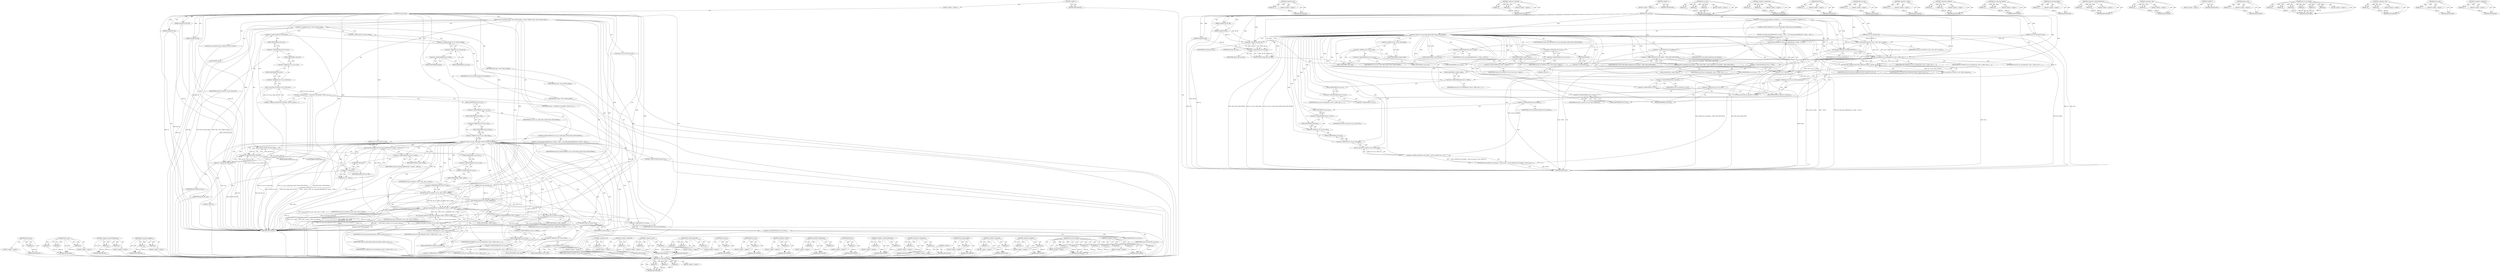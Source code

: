 digraph "&lt;operator&gt;.cast" {
vulnerable_193 [label=<(METHOD,rds_send_drop_acked)>];
vulnerable_194 [label=<(PARAM,p1)>];
vulnerable_195 [label=<(PARAM,p2)>];
vulnerable_196 [label=<(PARAM,p3)>];
vulnerable_197 [label=<(BLOCK,&lt;empty&gt;,&lt;empty&gt;)>];
vulnerable_198 [label=<(METHOD_RETURN,ANY)>];
vulnerable_143 [label=<(METHOD,&lt;operator&gt;.not)>];
vulnerable_144 [label=<(PARAM,p1)>];
vulnerable_145 [label=<(BLOCK,&lt;empty&gt;,&lt;empty&gt;)>];
vulnerable_146 [label=<(METHOD_RETURN,ANY)>];
vulnerable_165 [label=<(METHOD,&lt;operator&gt;.logicalOr)>];
vulnerable_166 [label=<(PARAM,p1)>];
vulnerable_167 [label=<(PARAM,p2)>];
vulnerable_168 [label=<(BLOCK,&lt;empty&gt;,&lt;empty&gt;)>];
vulnerable_169 [label=<(METHOD_RETURN,ANY)>];
vulnerable_6 [label=<(METHOD,&lt;global&gt;)<SUB>1</SUB>>];
vulnerable_7 [label=<(BLOCK,&lt;empty&gt;,&lt;empty&gt;)<SUB>1</SUB>>];
vulnerable_8 [label=<(METHOD,rds_loop_xmit)<SUB>1</SUB>>];
vulnerable_9 [label=<(PARAM,struct rds_connection *conn)<SUB>1</SUB>>];
vulnerable_10 [label=<(PARAM,struct rds_message *rm)<SUB>1</SUB>>];
vulnerable_11 [label=<(PARAM,unsigned int hdr_off)<SUB>2</SUB>>];
vulnerable_12 [label=<(PARAM,unsigned int sg)<SUB>2</SUB>>];
vulnerable_13 [label=<(PARAM,unsigned int off)<SUB>3</SUB>>];
vulnerable_14 [label=<(BLOCK,{
 	/* Do not send cong updates to loopback */
...,{
 	/* Do not send cong updates to loopback */
...)<SUB>4</SUB>>];
vulnerable_15 [label=<(CONTROL_STRUCTURE,IF,if (rm-&gt;m_inc.i_hdr.h_flags &amp; RDS_FLAG_CONG_BITMAP))<SUB>6</SUB>>];
vulnerable_16 [label=<(&lt;operator&gt;.and,rm-&gt;m_inc.i_hdr.h_flags &amp; RDS_FLAG_CONG_BITMAP)<SUB>6</SUB>>];
vulnerable_17 [label=<(&lt;operator&gt;.fieldAccess,rm-&gt;m_inc.i_hdr.h_flags)<SUB>6</SUB>>];
vulnerable_18 [label=<(&lt;operator&gt;.fieldAccess,rm-&gt;m_inc.i_hdr)<SUB>6</SUB>>];
vulnerable_19 [label=<(&lt;operator&gt;.indirectFieldAccess,rm-&gt;m_inc)<SUB>6</SUB>>];
vulnerable_20 [label=<(IDENTIFIER,rm,rm-&gt;m_inc.i_hdr.h_flags &amp; RDS_FLAG_CONG_BITMAP)<SUB>6</SUB>>];
vulnerable_21 [label=<(FIELD_IDENTIFIER,m_inc,m_inc)<SUB>6</SUB>>];
vulnerable_22 [label=<(FIELD_IDENTIFIER,i_hdr,i_hdr)<SUB>6</SUB>>];
vulnerable_23 [label=<(FIELD_IDENTIFIER,h_flags,h_flags)<SUB>6</SUB>>];
vulnerable_24 [label=<(IDENTIFIER,RDS_FLAG_CONG_BITMAP,rm-&gt;m_inc.i_hdr.h_flags &amp; RDS_FLAG_CONG_BITMAP)<SUB>6</SUB>>];
vulnerable_25 [label=<(BLOCK,{
 		rds_cong_map_updated(conn-&gt;c_fcong, ~(u64)...,{
 		rds_cong_map_updated(conn-&gt;c_fcong, ~(u64)...)<SUB>6</SUB>>];
vulnerable_26 [label=<(rds_cong_map_updated,rds_cong_map_updated(conn-&gt;c_fcong, ~(u64) 0))<SUB>7</SUB>>];
vulnerable_27 [label=<(&lt;operator&gt;.indirectFieldAccess,conn-&gt;c_fcong)<SUB>7</SUB>>];
vulnerable_28 [label=<(IDENTIFIER,conn,rds_cong_map_updated(conn-&gt;c_fcong, ~(u64) 0))<SUB>7</SUB>>];
vulnerable_29 [label=<(FIELD_IDENTIFIER,c_fcong,c_fcong)<SUB>7</SUB>>];
vulnerable_30 [label=<(&lt;operator&gt;.not,~(u64) 0)<SUB>7</SUB>>];
vulnerable_31 [label=<(&lt;operator&gt;.cast,(u64) 0)<SUB>7</SUB>>];
vulnerable_32 [label=<(UNKNOWN,u64,u64)<SUB>7</SUB>>];
vulnerable_33 [label=<(LITERAL,0,(u64) 0)<SUB>7</SUB>>];
vulnerable_34 [label=<(RETURN,return sizeof(struct rds_header) + RDS_CONG_MAP...,return sizeof(struct rds_header) + RDS_CONG_MAP...)<SUB>8</SUB>>];
vulnerable_35 [label=<(&lt;operator&gt;.addition,sizeof(struct rds_header) + RDS_CONG_MAP_BYTES)<SUB>8</SUB>>];
vulnerable_36 [label=<(&lt;operator&gt;.sizeOf,sizeof(struct rds_header))<SUB>8</SUB>>];
vulnerable_37 [label=<(IDENTIFIER,struct rds_header,sizeof(struct rds_header))<SUB>8</SUB>>];
vulnerable_38 [label=<(IDENTIFIER,RDS_CONG_MAP_BYTES,sizeof(struct rds_header) + RDS_CONG_MAP_BYTES)<SUB>8</SUB>>];
vulnerable_39 [label=<(BUG_ON,BUG_ON(hdr_off || sg || off))<SUB>11</SUB>>];
vulnerable_40 [label=<(&lt;operator&gt;.logicalOr,hdr_off || sg || off)<SUB>11</SUB>>];
vulnerable_41 [label=<(&lt;operator&gt;.logicalOr,hdr_off || sg)<SUB>11</SUB>>];
vulnerable_42 [label=<(IDENTIFIER,hdr_off,hdr_off || sg)<SUB>11</SUB>>];
vulnerable_43 [label=<(IDENTIFIER,sg,hdr_off || sg)<SUB>11</SUB>>];
vulnerable_44 [label=<(IDENTIFIER,off,hdr_off || sg || off)<SUB>11</SUB>>];
vulnerable_45 [label=<(rds_inc_init,rds_inc_init(&amp;rm-&gt;m_inc, conn, conn-&gt;c_laddr))<SUB>13</SUB>>];
vulnerable_46 [label=<(&lt;operator&gt;.addressOf,&amp;rm-&gt;m_inc)<SUB>13</SUB>>];
vulnerable_47 [label=<(&lt;operator&gt;.indirectFieldAccess,rm-&gt;m_inc)<SUB>13</SUB>>];
vulnerable_48 [label=<(IDENTIFIER,rm,rds_inc_init(&amp;rm-&gt;m_inc, conn, conn-&gt;c_laddr))<SUB>13</SUB>>];
vulnerable_49 [label=<(FIELD_IDENTIFIER,m_inc,m_inc)<SUB>13</SUB>>];
vulnerable_50 [label=<(IDENTIFIER,conn,rds_inc_init(&amp;rm-&gt;m_inc, conn, conn-&gt;c_laddr))<SUB>13</SUB>>];
vulnerable_51 [label=<(&lt;operator&gt;.indirectFieldAccess,conn-&gt;c_laddr)<SUB>13</SUB>>];
vulnerable_52 [label=<(IDENTIFIER,conn,rds_inc_init(&amp;rm-&gt;m_inc, conn, conn-&gt;c_laddr))<SUB>13</SUB>>];
vulnerable_53 [label=<(FIELD_IDENTIFIER,c_laddr,c_laddr)<SUB>13</SUB>>];
vulnerable_54 [label=<(rds_message_addref,rds_message_addref(rm))<SUB>15</SUB>>];
vulnerable_55 [label=<(IDENTIFIER,rm,rds_message_addref(rm))<SUB>15</SUB>>];
vulnerable_56 [label=<(rds_recv_incoming,rds_recv_incoming(conn, conn-&gt;c_laddr, conn-&gt;c_...)<SUB>17</SUB>>];
vulnerable_57 [label=<(IDENTIFIER,conn,rds_recv_incoming(conn, conn-&gt;c_laddr, conn-&gt;c_...)<SUB>17</SUB>>];
vulnerable_58 [label=<(&lt;operator&gt;.indirectFieldAccess,conn-&gt;c_laddr)<SUB>17</SUB>>];
vulnerable_59 [label=<(IDENTIFIER,conn,rds_recv_incoming(conn, conn-&gt;c_laddr, conn-&gt;c_...)<SUB>17</SUB>>];
vulnerable_60 [label=<(FIELD_IDENTIFIER,c_laddr,c_laddr)<SUB>17</SUB>>];
vulnerable_61 [label=<(&lt;operator&gt;.indirectFieldAccess,conn-&gt;c_faddr)<SUB>17</SUB>>];
vulnerable_62 [label=<(IDENTIFIER,conn,rds_recv_incoming(conn, conn-&gt;c_laddr, conn-&gt;c_...)<SUB>17</SUB>>];
vulnerable_63 [label=<(FIELD_IDENTIFIER,c_faddr,c_faddr)<SUB>17</SUB>>];
vulnerable_64 [label=<(&lt;operator&gt;.addressOf,&amp;rm-&gt;m_inc)<SUB>17</SUB>>];
vulnerable_65 [label=<(&lt;operator&gt;.indirectFieldAccess,rm-&gt;m_inc)<SUB>17</SUB>>];
vulnerable_66 [label=<(IDENTIFIER,rm,rds_recv_incoming(conn, conn-&gt;c_laddr, conn-&gt;c_...)<SUB>17</SUB>>];
vulnerable_67 [label=<(FIELD_IDENTIFIER,m_inc,m_inc)<SUB>17</SUB>>];
vulnerable_68 [label=<(IDENTIFIER,GFP_KERNEL,rds_recv_incoming(conn, conn-&gt;c_laddr, conn-&gt;c_...)<SUB>18</SUB>>];
vulnerable_69 [label=<(IDENTIFIER,KM_USER0,rds_recv_incoming(conn, conn-&gt;c_laddr, conn-&gt;c_...)<SUB>18</SUB>>];
vulnerable_70 [label=<(rds_send_drop_acked,rds_send_drop_acked(conn, be64_to_cpu(rm-&gt;m_inc...)<SUB>20</SUB>>];
vulnerable_71 [label=<(IDENTIFIER,conn,rds_send_drop_acked(conn, be64_to_cpu(rm-&gt;m_inc...)<SUB>20</SUB>>];
vulnerable_72 [label=<(be64_to_cpu,be64_to_cpu(rm-&gt;m_inc.i_hdr.h_sequence))<SUB>20</SUB>>];
vulnerable_73 [label=<(&lt;operator&gt;.fieldAccess,rm-&gt;m_inc.i_hdr.h_sequence)<SUB>20</SUB>>];
vulnerable_74 [label=<(&lt;operator&gt;.fieldAccess,rm-&gt;m_inc.i_hdr)<SUB>20</SUB>>];
vulnerable_75 [label=<(&lt;operator&gt;.indirectFieldAccess,rm-&gt;m_inc)<SUB>20</SUB>>];
vulnerable_76 [label=<(IDENTIFIER,rm,be64_to_cpu(rm-&gt;m_inc.i_hdr.h_sequence))<SUB>20</SUB>>];
vulnerable_77 [label=<(FIELD_IDENTIFIER,m_inc,m_inc)<SUB>20</SUB>>];
vulnerable_78 [label=<(FIELD_IDENTIFIER,i_hdr,i_hdr)<SUB>20</SUB>>];
vulnerable_79 [label=<(FIELD_IDENTIFIER,h_sequence,h_sequence)<SUB>20</SUB>>];
vulnerable_80 [label=<(IDENTIFIER,NULL,rds_send_drop_acked(conn, be64_to_cpu(rm-&gt;m_inc...)<SUB>21</SUB>>];
vulnerable_81 [label=<(rds_inc_put,rds_inc_put(&amp;rm-&gt;m_inc))<SUB>23</SUB>>];
vulnerable_82 [label=<(&lt;operator&gt;.addressOf,&amp;rm-&gt;m_inc)<SUB>23</SUB>>];
vulnerable_83 [label=<(&lt;operator&gt;.indirectFieldAccess,rm-&gt;m_inc)<SUB>23</SUB>>];
vulnerable_84 [label=<(IDENTIFIER,rm,rds_inc_put(&amp;rm-&gt;m_inc))<SUB>23</SUB>>];
vulnerable_85 [label=<(FIELD_IDENTIFIER,m_inc,m_inc)<SUB>23</SUB>>];
vulnerable_86 [label=<(RETURN,return sizeof(struct rds_header) + be32_to_cpu(...,return sizeof(struct rds_header) + be32_to_cpu(...)<SUB>24</SUB>>];
vulnerable_87 [label=<(&lt;operator&gt;.addition,sizeof(struct rds_header) + be32_to_cpu(rm-&gt;m_i...)<SUB>24</SUB>>];
vulnerable_88 [label=<(&lt;operator&gt;.sizeOf,sizeof(struct rds_header))<SUB>24</SUB>>];
vulnerable_89 [label=<(IDENTIFIER,struct rds_header,sizeof(struct rds_header))<SUB>24</SUB>>];
vulnerable_90 [label=<(be32_to_cpu,be32_to_cpu(rm-&gt;m_inc.i_hdr.h_len))<SUB>24</SUB>>];
vulnerable_91 [label=<(&lt;operator&gt;.fieldAccess,rm-&gt;m_inc.i_hdr.h_len)<SUB>24</SUB>>];
vulnerable_92 [label=<(&lt;operator&gt;.fieldAccess,rm-&gt;m_inc.i_hdr)<SUB>24</SUB>>];
vulnerable_93 [label=<(&lt;operator&gt;.indirectFieldAccess,rm-&gt;m_inc)<SUB>24</SUB>>];
vulnerable_94 [label=<(IDENTIFIER,rm,be32_to_cpu(rm-&gt;m_inc.i_hdr.h_len))<SUB>24</SUB>>];
vulnerable_95 [label=<(FIELD_IDENTIFIER,m_inc,m_inc)<SUB>24</SUB>>];
vulnerable_96 [label=<(FIELD_IDENTIFIER,i_hdr,i_hdr)<SUB>24</SUB>>];
vulnerable_97 [label=<(FIELD_IDENTIFIER,h_len,h_len)<SUB>24</SUB>>];
vulnerable_98 [label=<(METHOD_RETURN,int)<SUB>1</SUB>>];
vulnerable_100 [label=<(METHOD_RETURN,ANY)<SUB>1</SUB>>];
vulnerable_170 [label=<(METHOD,rds_inc_init)>];
vulnerable_171 [label=<(PARAM,p1)>];
vulnerable_172 [label=<(PARAM,p2)>];
vulnerable_173 [label=<(PARAM,p3)>];
vulnerable_174 [label=<(BLOCK,&lt;empty&gt;,&lt;empty&gt;)>];
vulnerable_175 [label=<(METHOD_RETURN,ANY)>];
vulnerable_128 [label=<(METHOD,&lt;operator&gt;.fieldAccess)>];
vulnerable_129 [label=<(PARAM,p1)>];
vulnerable_130 [label=<(PARAM,p2)>];
vulnerable_131 [label=<(BLOCK,&lt;empty&gt;,&lt;empty&gt;)>];
vulnerable_132 [label=<(METHOD_RETURN,ANY)>];
vulnerable_161 [label=<(METHOD,BUG_ON)>];
vulnerable_162 [label=<(PARAM,p1)>];
vulnerable_163 [label=<(BLOCK,&lt;empty&gt;,&lt;empty&gt;)>];
vulnerable_164 [label=<(METHOD_RETURN,ANY)>];
vulnerable_207 [label=<(METHOD,be32_to_cpu)>];
vulnerable_208 [label=<(PARAM,p1)>];
vulnerable_209 [label=<(BLOCK,&lt;empty&gt;,&lt;empty&gt;)>];
vulnerable_210 [label=<(METHOD_RETURN,ANY)>];
vulnerable_157 [label=<(METHOD,&lt;operator&gt;.sizeOf)>];
vulnerable_158 [label=<(PARAM,p1)>];
vulnerable_159 [label=<(BLOCK,&lt;empty&gt;,&lt;empty&gt;)>];
vulnerable_160 [label=<(METHOD_RETURN,ANY)>];
vulnerable_152 [label=<(METHOD,&lt;operator&gt;.addition)>];
vulnerable_153 [label=<(PARAM,p1)>];
vulnerable_154 [label=<(PARAM,p2)>];
vulnerable_155 [label=<(BLOCK,&lt;empty&gt;,&lt;empty&gt;)>];
vulnerable_156 [label=<(METHOD_RETURN,ANY)>];
vulnerable_138 [label=<(METHOD,rds_cong_map_updated)>];
vulnerable_139 [label=<(PARAM,p1)>];
vulnerable_140 [label=<(PARAM,p2)>];
vulnerable_141 [label=<(BLOCK,&lt;empty&gt;,&lt;empty&gt;)>];
vulnerable_142 [label=<(METHOD_RETURN,ANY)>];
vulnerable_180 [label=<(METHOD,rds_message_addref)>];
vulnerable_181 [label=<(PARAM,p1)>];
vulnerable_182 [label=<(BLOCK,&lt;empty&gt;,&lt;empty&gt;)>];
vulnerable_183 [label=<(METHOD_RETURN,ANY)>];
vulnerable_133 [label=<(METHOD,&lt;operator&gt;.indirectFieldAccess)>];
vulnerable_134 [label=<(PARAM,p1)>];
vulnerable_135 [label=<(PARAM,p2)>];
vulnerable_136 [label=<(BLOCK,&lt;empty&gt;,&lt;empty&gt;)>];
vulnerable_137 [label=<(METHOD_RETURN,ANY)>];
vulnerable_123 [label=<(METHOD,&lt;operator&gt;.and)>];
vulnerable_124 [label=<(PARAM,p1)>];
vulnerable_125 [label=<(PARAM,p2)>];
vulnerable_126 [label=<(BLOCK,&lt;empty&gt;,&lt;empty&gt;)>];
vulnerable_127 [label=<(METHOD_RETURN,ANY)>];
vulnerable_117 [label=<(METHOD,&lt;global&gt;)<SUB>1</SUB>>];
vulnerable_118 [label=<(BLOCK,&lt;empty&gt;,&lt;empty&gt;)>];
vulnerable_119 [label=<(METHOD_RETURN,ANY)>];
vulnerable_199 [label=<(METHOD,be64_to_cpu)>];
vulnerable_200 [label=<(PARAM,p1)>];
vulnerable_201 [label=<(BLOCK,&lt;empty&gt;,&lt;empty&gt;)>];
vulnerable_202 [label=<(METHOD_RETURN,ANY)>];
vulnerable_184 [label=<(METHOD,rds_recv_incoming)>];
vulnerable_185 [label=<(PARAM,p1)>];
vulnerable_186 [label=<(PARAM,p2)>];
vulnerable_187 [label=<(PARAM,p3)>];
vulnerable_188 [label=<(PARAM,p4)>];
vulnerable_189 [label=<(PARAM,p5)>];
vulnerable_190 [label=<(PARAM,p6)>];
vulnerable_191 [label=<(BLOCK,&lt;empty&gt;,&lt;empty&gt;)>];
vulnerable_192 [label=<(METHOD_RETURN,ANY)>];
vulnerable_147 [label=<(METHOD,&lt;operator&gt;.cast)>];
vulnerable_148 [label=<(PARAM,p1)>];
vulnerable_149 [label=<(PARAM,p2)>];
vulnerable_150 [label=<(BLOCK,&lt;empty&gt;,&lt;empty&gt;)>];
vulnerable_151 [label=<(METHOD_RETURN,ANY)>];
vulnerable_203 [label=<(METHOD,rds_inc_put)>];
vulnerable_204 [label=<(PARAM,p1)>];
vulnerable_205 [label=<(BLOCK,&lt;empty&gt;,&lt;empty&gt;)>];
vulnerable_206 [label=<(METHOD_RETURN,ANY)>];
vulnerable_176 [label=<(METHOD,&lt;operator&gt;.addressOf)>];
vulnerable_177 [label=<(PARAM,p1)>];
vulnerable_178 [label=<(BLOCK,&lt;empty&gt;,&lt;empty&gt;)>];
vulnerable_179 [label=<(METHOD_RETURN,ANY)>];
fixed_227 [label=<(METHOD,be64_to_cpu)>];
fixed_228 [label=<(PARAM,p1)>];
fixed_229 [label=<(BLOCK,&lt;empty&gt;,&lt;empty&gt;)>];
fixed_230 [label=<(METHOD_RETURN,ANY)>];
fixed_202 [label=<(METHOD,rds_inc_init)>];
fixed_203 [label=<(PARAM,p1)>];
fixed_204 [label=<(PARAM,p2)>];
fixed_205 [label=<(PARAM,p3)>];
fixed_206 [label=<(BLOCK,&lt;empty&gt;,&lt;empty&gt;)>];
fixed_207 [label=<(METHOD_RETURN,ANY)>];
fixed_156 [label=<(METHOD,&lt;operator&gt;.indirectFieldAccess)>];
fixed_157 [label=<(PARAM,p1)>];
fixed_158 [label=<(PARAM,p2)>];
fixed_159 [label=<(BLOCK,&lt;empty&gt;,&lt;empty&gt;)>];
fixed_160 [label=<(METHOD_RETURN,ANY)>];
fixed_179 [label=<(METHOD,rds_cong_map_updated)>];
fixed_180 [label=<(PARAM,p1)>];
fixed_181 [label=<(PARAM,p2)>];
fixed_182 [label=<(BLOCK,&lt;empty&gt;,&lt;empty&gt;)>];
fixed_183 [label=<(METHOD_RETURN,ANY)>];
fixed_6 [label=<(METHOD,&lt;global&gt;)<SUB>1</SUB>>];
fixed_7 [label=<(BLOCK,&lt;empty&gt;,&lt;empty&gt;)<SUB>1</SUB>>];
fixed_8 [label=<(METHOD,rds_loop_xmit)<SUB>1</SUB>>];
fixed_9 [label=<(PARAM,struct rds_connection *conn)<SUB>1</SUB>>];
fixed_10 [label=<(PARAM,struct rds_message *rm)<SUB>1</SUB>>];
fixed_11 [label=<(PARAM,unsigned int hdr_off)<SUB>2</SUB>>];
fixed_12 [label=<(PARAM,unsigned int sg)<SUB>2</SUB>>];
fixed_13 [label=<(PARAM,unsigned int off)<SUB>3</SUB>>];
fixed_14 [label=<(BLOCK,{
	struct scatterlist *sgp = &amp;rm-&gt;data.op_sg[sg...,{
	struct scatterlist *sgp = &amp;rm-&gt;data.op_sg[sg...)<SUB>4</SUB>>];
fixed_15 [label="<(LOCAL,struct scatterlist* sgp: scatterlist*)<SUB>5</SUB>>"];
fixed_16 [label=<(&lt;operator&gt;.assignment,*sgp = &amp;rm-&gt;data.op_sg[sg])<SUB>5</SUB>>];
fixed_17 [label=<(IDENTIFIER,sgp,*sgp = &amp;rm-&gt;data.op_sg[sg])<SUB>5</SUB>>];
fixed_18 [label=<(&lt;operator&gt;.addressOf,&amp;rm-&gt;data.op_sg[sg])<SUB>5</SUB>>];
fixed_19 [label=<(&lt;operator&gt;.indirectIndexAccess,rm-&gt;data.op_sg[sg])<SUB>5</SUB>>];
fixed_20 [label=<(&lt;operator&gt;.fieldAccess,rm-&gt;data.op_sg)<SUB>5</SUB>>];
fixed_21 [label=<(&lt;operator&gt;.indirectFieldAccess,rm-&gt;data)<SUB>5</SUB>>];
fixed_22 [label=<(IDENTIFIER,rm,*sgp = &amp;rm-&gt;data.op_sg[sg])<SUB>5</SUB>>];
fixed_23 [label=<(FIELD_IDENTIFIER,data,data)<SUB>5</SUB>>];
fixed_24 [label=<(FIELD_IDENTIFIER,op_sg,op_sg)<SUB>5</SUB>>];
fixed_25 [label=<(IDENTIFIER,sg,*sgp = &amp;rm-&gt;data.op_sg[sg])<SUB>5</SUB>>];
fixed_26 [label="<(LOCAL,int ret: int)<SUB>6</SUB>>"];
fixed_27 [label=<(&lt;operator&gt;.assignment,ret = sizeof(struct rds_header) +
			be32_to_cp...)<SUB>6</SUB>>];
fixed_28 [label=<(IDENTIFIER,ret,ret = sizeof(struct rds_header) +
			be32_to_cp...)<SUB>6</SUB>>];
fixed_29 [label=<(&lt;operator&gt;.addition,sizeof(struct rds_header) +
			be32_to_cpu(rm-&gt;...)<SUB>6</SUB>>];
fixed_30 [label=<(&lt;operator&gt;.sizeOf,sizeof(struct rds_header))<SUB>6</SUB>>];
fixed_31 [label=<(IDENTIFIER,struct rds_header,sizeof(struct rds_header))<SUB>6</SUB>>];
fixed_32 [label=<(be32_to_cpu,be32_to_cpu(rm-&gt;m_inc.i_hdr.h_len))<SUB>7</SUB>>];
fixed_33 [label=<(&lt;operator&gt;.fieldAccess,rm-&gt;m_inc.i_hdr.h_len)<SUB>7</SUB>>];
fixed_34 [label=<(&lt;operator&gt;.fieldAccess,rm-&gt;m_inc.i_hdr)<SUB>7</SUB>>];
fixed_35 [label=<(&lt;operator&gt;.indirectFieldAccess,rm-&gt;m_inc)<SUB>7</SUB>>];
fixed_36 [label=<(IDENTIFIER,rm,be32_to_cpu(rm-&gt;m_inc.i_hdr.h_len))<SUB>7</SUB>>];
fixed_37 [label=<(FIELD_IDENTIFIER,m_inc,m_inc)<SUB>7</SUB>>];
fixed_38 [label=<(FIELD_IDENTIFIER,i_hdr,i_hdr)<SUB>7</SUB>>];
fixed_39 [label=<(FIELD_IDENTIFIER,h_len,h_len)<SUB>7</SUB>>];
fixed_40 [label=<(CONTROL_STRUCTURE,IF,if (rm-&gt;m_inc.i_hdr.h_flags &amp; RDS_FLAG_CONG_BITMAP))<SUB>10</SUB>>];
fixed_41 [label=<(&lt;operator&gt;.and,rm-&gt;m_inc.i_hdr.h_flags &amp; RDS_FLAG_CONG_BITMAP)<SUB>10</SUB>>];
fixed_42 [label=<(&lt;operator&gt;.fieldAccess,rm-&gt;m_inc.i_hdr.h_flags)<SUB>10</SUB>>];
fixed_43 [label=<(&lt;operator&gt;.fieldAccess,rm-&gt;m_inc.i_hdr)<SUB>10</SUB>>];
fixed_44 [label=<(&lt;operator&gt;.indirectFieldAccess,rm-&gt;m_inc)<SUB>10</SUB>>];
fixed_45 [label=<(IDENTIFIER,rm,rm-&gt;m_inc.i_hdr.h_flags &amp; RDS_FLAG_CONG_BITMAP)<SUB>10</SUB>>];
fixed_46 [label=<(FIELD_IDENTIFIER,m_inc,m_inc)<SUB>10</SUB>>];
fixed_47 [label=<(FIELD_IDENTIFIER,i_hdr,i_hdr)<SUB>10</SUB>>];
fixed_48 [label=<(FIELD_IDENTIFIER,h_flags,h_flags)<SUB>10</SUB>>];
fixed_49 [label=<(IDENTIFIER,RDS_FLAG_CONG_BITMAP,rm-&gt;m_inc.i_hdr.h_flags &amp; RDS_FLAG_CONG_BITMAP)<SUB>10</SUB>>];
fixed_50 [label=<(BLOCK,{
 		rds_cong_map_updated(conn-&gt;c_fcong, ~(u64)...,{
 		rds_cong_map_updated(conn-&gt;c_fcong, ~(u64)...)<SUB>10</SUB>>];
fixed_51 [label=<(rds_cong_map_updated,rds_cong_map_updated(conn-&gt;c_fcong, ~(u64) 0))<SUB>11</SUB>>];
fixed_52 [label=<(&lt;operator&gt;.indirectFieldAccess,conn-&gt;c_fcong)<SUB>11</SUB>>];
fixed_53 [label=<(IDENTIFIER,conn,rds_cong_map_updated(conn-&gt;c_fcong, ~(u64) 0))<SUB>11</SUB>>];
fixed_54 [label=<(FIELD_IDENTIFIER,c_fcong,c_fcong)<SUB>11</SUB>>];
fixed_55 [label=<(&lt;operator&gt;.not,~(u64) 0)<SUB>11</SUB>>];
fixed_56 [label=<(&lt;operator&gt;.cast,(u64) 0)<SUB>11</SUB>>];
fixed_57 [label=<(UNKNOWN,u64,u64)<SUB>11</SUB>>];
fixed_58 [label=<(LITERAL,0,(u64) 0)<SUB>11</SUB>>];
fixed_59 [label=<(CONTROL_STRUCTURE,GOTO,goto out;)<SUB>13</SUB>>];
fixed_60 [label=<(BUG_ON,BUG_ON(hdr_off || sg || off))<SUB>16</SUB>>];
fixed_61 [label=<(&lt;operator&gt;.logicalOr,hdr_off || sg || off)<SUB>16</SUB>>];
fixed_62 [label=<(&lt;operator&gt;.logicalOr,hdr_off || sg)<SUB>16</SUB>>];
fixed_63 [label=<(IDENTIFIER,hdr_off,hdr_off || sg)<SUB>16</SUB>>];
fixed_64 [label=<(IDENTIFIER,sg,hdr_off || sg)<SUB>16</SUB>>];
fixed_65 [label=<(IDENTIFIER,off,hdr_off || sg || off)<SUB>16</SUB>>];
fixed_66 [label=<(rds_inc_init,rds_inc_init(&amp;rm-&gt;m_inc, conn, conn-&gt;c_laddr))<SUB>18</SUB>>];
fixed_67 [label=<(&lt;operator&gt;.addressOf,&amp;rm-&gt;m_inc)<SUB>18</SUB>>];
fixed_68 [label=<(&lt;operator&gt;.indirectFieldAccess,rm-&gt;m_inc)<SUB>18</SUB>>];
fixed_69 [label=<(IDENTIFIER,rm,rds_inc_init(&amp;rm-&gt;m_inc, conn, conn-&gt;c_laddr))<SUB>18</SUB>>];
fixed_70 [label=<(FIELD_IDENTIFIER,m_inc,m_inc)<SUB>18</SUB>>];
fixed_71 [label=<(IDENTIFIER,conn,rds_inc_init(&amp;rm-&gt;m_inc, conn, conn-&gt;c_laddr))<SUB>18</SUB>>];
fixed_72 [label=<(&lt;operator&gt;.indirectFieldAccess,conn-&gt;c_laddr)<SUB>18</SUB>>];
fixed_73 [label=<(IDENTIFIER,conn,rds_inc_init(&amp;rm-&gt;m_inc, conn, conn-&gt;c_laddr))<SUB>18</SUB>>];
fixed_74 [label=<(FIELD_IDENTIFIER,c_laddr,c_laddr)<SUB>18</SUB>>];
fixed_75 [label=<(rds_message_addref,rds_message_addref(rm))<SUB>20</SUB>>];
fixed_76 [label=<(IDENTIFIER,rm,rds_message_addref(rm))<SUB>20</SUB>>];
fixed_77 [label=<(rds_recv_incoming,rds_recv_incoming(conn, conn-&gt;c_laddr, conn-&gt;c_...)<SUB>22</SUB>>];
fixed_78 [label=<(IDENTIFIER,conn,rds_recv_incoming(conn, conn-&gt;c_laddr, conn-&gt;c_...)<SUB>22</SUB>>];
fixed_79 [label=<(&lt;operator&gt;.indirectFieldAccess,conn-&gt;c_laddr)<SUB>22</SUB>>];
fixed_80 [label=<(IDENTIFIER,conn,rds_recv_incoming(conn, conn-&gt;c_laddr, conn-&gt;c_...)<SUB>22</SUB>>];
fixed_81 [label=<(FIELD_IDENTIFIER,c_laddr,c_laddr)<SUB>22</SUB>>];
fixed_82 [label=<(&lt;operator&gt;.indirectFieldAccess,conn-&gt;c_faddr)<SUB>22</SUB>>];
fixed_83 [label=<(IDENTIFIER,conn,rds_recv_incoming(conn, conn-&gt;c_laddr, conn-&gt;c_...)<SUB>22</SUB>>];
fixed_84 [label=<(FIELD_IDENTIFIER,c_faddr,c_faddr)<SUB>22</SUB>>];
fixed_85 [label=<(&lt;operator&gt;.addressOf,&amp;rm-&gt;m_inc)<SUB>22</SUB>>];
fixed_86 [label=<(&lt;operator&gt;.indirectFieldAccess,rm-&gt;m_inc)<SUB>22</SUB>>];
fixed_87 [label=<(IDENTIFIER,rm,rds_recv_incoming(conn, conn-&gt;c_laddr, conn-&gt;c_...)<SUB>22</SUB>>];
fixed_88 [label=<(FIELD_IDENTIFIER,m_inc,m_inc)<SUB>22</SUB>>];
fixed_89 [label=<(IDENTIFIER,GFP_KERNEL,rds_recv_incoming(conn, conn-&gt;c_laddr, conn-&gt;c_...)<SUB>23</SUB>>];
fixed_90 [label=<(IDENTIFIER,KM_USER0,rds_recv_incoming(conn, conn-&gt;c_laddr, conn-&gt;c_...)<SUB>23</SUB>>];
fixed_91 [label=<(rds_send_drop_acked,rds_send_drop_acked(conn, be64_to_cpu(rm-&gt;m_inc...)<SUB>25</SUB>>];
fixed_92 [label=<(IDENTIFIER,conn,rds_send_drop_acked(conn, be64_to_cpu(rm-&gt;m_inc...)<SUB>25</SUB>>];
fixed_93 [label=<(be64_to_cpu,be64_to_cpu(rm-&gt;m_inc.i_hdr.h_sequence))<SUB>25</SUB>>];
fixed_94 [label=<(&lt;operator&gt;.fieldAccess,rm-&gt;m_inc.i_hdr.h_sequence)<SUB>25</SUB>>];
fixed_95 [label=<(&lt;operator&gt;.fieldAccess,rm-&gt;m_inc.i_hdr)<SUB>25</SUB>>];
fixed_96 [label=<(&lt;operator&gt;.indirectFieldAccess,rm-&gt;m_inc)<SUB>25</SUB>>];
fixed_97 [label=<(IDENTIFIER,rm,be64_to_cpu(rm-&gt;m_inc.i_hdr.h_sequence))<SUB>25</SUB>>];
fixed_98 [label=<(FIELD_IDENTIFIER,m_inc,m_inc)<SUB>25</SUB>>];
fixed_99 [label=<(FIELD_IDENTIFIER,i_hdr,i_hdr)<SUB>25</SUB>>];
fixed_100 [label=<(FIELD_IDENTIFIER,h_sequence,h_sequence)<SUB>25</SUB>>];
fixed_101 [label=<(IDENTIFIER,NULL,rds_send_drop_acked(conn, be64_to_cpu(rm-&gt;m_inc...)<SUB>26</SUB>>];
fixed_102 [label=<(rds_inc_put,rds_inc_put(&amp;rm-&gt;m_inc))<SUB>28</SUB>>];
fixed_103 [label=<(&lt;operator&gt;.addressOf,&amp;rm-&gt;m_inc)<SUB>28</SUB>>];
fixed_104 [label=<(&lt;operator&gt;.indirectFieldAccess,rm-&gt;m_inc)<SUB>28</SUB>>];
fixed_105 [label=<(IDENTIFIER,rm,rds_inc_put(&amp;rm-&gt;m_inc))<SUB>28</SUB>>];
fixed_106 [label=<(FIELD_IDENTIFIER,m_inc,m_inc)<SUB>28</SUB>>];
fixed_107 [label=<(JUMP_TARGET,out)<SUB>29</SUB>>];
fixed_108 [label=<(RETURN,return ret;,return ret;)<SUB>30</SUB>>];
fixed_109 [label=<(IDENTIFIER,ret,return ret;)<SUB>30</SUB>>];
fixed_110 [label=<(METHOD_RETURN,int)<SUB>1</SUB>>];
fixed_112 [label=<(METHOD_RETURN,ANY)<SUB>1</SUB>>];
fixed_184 [label=<(METHOD,&lt;operator&gt;.not)>];
fixed_185 [label=<(PARAM,p1)>];
fixed_186 [label=<(BLOCK,&lt;empty&gt;,&lt;empty&gt;)>];
fixed_187 [label=<(METHOD_RETURN,ANY)>];
fixed_142 [label=<(METHOD,&lt;operator&gt;.addressOf)>];
fixed_143 [label=<(PARAM,p1)>];
fixed_144 [label=<(BLOCK,&lt;empty&gt;,&lt;empty&gt;)>];
fixed_145 [label=<(METHOD_RETURN,ANY)>];
fixed_174 [label=<(METHOD,&lt;operator&gt;.and)>];
fixed_175 [label=<(PARAM,p1)>];
fixed_176 [label=<(PARAM,p2)>];
fixed_177 [label=<(BLOCK,&lt;empty&gt;,&lt;empty&gt;)>];
fixed_178 [label=<(METHOD_RETURN,ANY)>];
fixed_221 [label=<(METHOD,rds_send_drop_acked)>];
fixed_222 [label=<(PARAM,p1)>];
fixed_223 [label=<(PARAM,p2)>];
fixed_224 [label=<(PARAM,p3)>];
fixed_225 [label=<(BLOCK,&lt;empty&gt;,&lt;empty&gt;)>];
fixed_226 [label=<(METHOD_RETURN,ANY)>];
fixed_231 [label=<(METHOD,rds_inc_put)>];
fixed_232 [label=<(PARAM,p1)>];
fixed_233 [label=<(BLOCK,&lt;empty&gt;,&lt;empty&gt;)>];
fixed_234 [label=<(METHOD_RETURN,ANY)>];
fixed_170 [label=<(METHOD,be32_to_cpu)>];
fixed_171 [label=<(PARAM,p1)>];
fixed_172 [label=<(BLOCK,&lt;empty&gt;,&lt;empty&gt;)>];
fixed_173 [label=<(METHOD_RETURN,ANY)>];
fixed_166 [label=<(METHOD,&lt;operator&gt;.sizeOf)>];
fixed_167 [label=<(PARAM,p1)>];
fixed_168 [label=<(BLOCK,&lt;empty&gt;,&lt;empty&gt;)>];
fixed_169 [label=<(METHOD_RETURN,ANY)>];
fixed_151 [label=<(METHOD,&lt;operator&gt;.fieldAccess)>];
fixed_152 [label=<(PARAM,p1)>];
fixed_153 [label=<(PARAM,p2)>];
fixed_154 [label=<(BLOCK,&lt;empty&gt;,&lt;empty&gt;)>];
fixed_155 [label=<(METHOD_RETURN,ANY)>];
fixed_193 [label=<(METHOD,BUG_ON)>];
fixed_194 [label=<(PARAM,p1)>];
fixed_195 [label=<(BLOCK,&lt;empty&gt;,&lt;empty&gt;)>];
fixed_196 [label=<(METHOD_RETURN,ANY)>];
fixed_146 [label=<(METHOD,&lt;operator&gt;.indirectIndexAccess)>];
fixed_147 [label=<(PARAM,p1)>];
fixed_148 [label=<(PARAM,p2)>];
fixed_149 [label=<(BLOCK,&lt;empty&gt;,&lt;empty&gt;)>];
fixed_150 [label=<(METHOD_RETURN,ANY)>];
fixed_137 [label=<(METHOD,&lt;operator&gt;.assignment)>];
fixed_138 [label=<(PARAM,p1)>];
fixed_139 [label=<(PARAM,p2)>];
fixed_140 [label=<(BLOCK,&lt;empty&gt;,&lt;empty&gt;)>];
fixed_141 [label=<(METHOD_RETURN,ANY)>];
fixed_131 [label=<(METHOD,&lt;global&gt;)<SUB>1</SUB>>];
fixed_132 [label=<(BLOCK,&lt;empty&gt;,&lt;empty&gt;)>];
fixed_133 [label=<(METHOD_RETURN,ANY)>];
fixed_208 [label=<(METHOD,rds_message_addref)>];
fixed_209 [label=<(PARAM,p1)>];
fixed_210 [label=<(BLOCK,&lt;empty&gt;,&lt;empty&gt;)>];
fixed_211 [label=<(METHOD_RETURN,ANY)>];
fixed_197 [label=<(METHOD,&lt;operator&gt;.logicalOr)>];
fixed_198 [label=<(PARAM,p1)>];
fixed_199 [label=<(PARAM,p2)>];
fixed_200 [label=<(BLOCK,&lt;empty&gt;,&lt;empty&gt;)>];
fixed_201 [label=<(METHOD_RETURN,ANY)>];
fixed_161 [label=<(METHOD,&lt;operator&gt;.addition)>];
fixed_162 [label=<(PARAM,p1)>];
fixed_163 [label=<(PARAM,p2)>];
fixed_164 [label=<(BLOCK,&lt;empty&gt;,&lt;empty&gt;)>];
fixed_165 [label=<(METHOD_RETURN,ANY)>];
fixed_212 [label=<(METHOD,rds_recv_incoming)>];
fixed_213 [label=<(PARAM,p1)>];
fixed_214 [label=<(PARAM,p2)>];
fixed_215 [label=<(PARAM,p3)>];
fixed_216 [label=<(PARAM,p4)>];
fixed_217 [label=<(PARAM,p5)>];
fixed_218 [label=<(PARAM,p6)>];
fixed_219 [label=<(BLOCK,&lt;empty&gt;,&lt;empty&gt;)>];
fixed_220 [label=<(METHOD_RETURN,ANY)>];
fixed_188 [label=<(METHOD,&lt;operator&gt;.cast)>];
fixed_189 [label=<(PARAM,p1)>];
fixed_190 [label=<(PARAM,p2)>];
fixed_191 [label=<(BLOCK,&lt;empty&gt;,&lt;empty&gt;)>];
fixed_192 [label=<(METHOD_RETURN,ANY)>];
vulnerable_193 -> vulnerable_194  [key=0, label="AST: "];
vulnerable_193 -> vulnerable_194  [key=1, label="DDG: "];
vulnerable_193 -> vulnerable_197  [key=0, label="AST: "];
vulnerable_193 -> vulnerable_195  [key=0, label="AST: "];
vulnerable_193 -> vulnerable_195  [key=1, label="DDG: "];
vulnerable_193 -> vulnerable_198  [key=0, label="AST: "];
vulnerable_193 -> vulnerable_198  [key=1, label="CFG: "];
vulnerable_193 -> vulnerable_196  [key=0, label="AST: "];
vulnerable_193 -> vulnerable_196  [key=1, label="DDG: "];
vulnerable_194 -> vulnerable_198  [key=0, label="DDG: p1"];
vulnerable_195 -> vulnerable_198  [key=0, label="DDG: p2"];
vulnerable_196 -> vulnerable_198  [key=0, label="DDG: p3"];
vulnerable_143 -> vulnerable_144  [key=0, label="AST: "];
vulnerable_143 -> vulnerable_144  [key=1, label="DDG: "];
vulnerable_143 -> vulnerable_145  [key=0, label="AST: "];
vulnerable_143 -> vulnerable_146  [key=0, label="AST: "];
vulnerable_143 -> vulnerable_146  [key=1, label="CFG: "];
vulnerable_144 -> vulnerable_146  [key=0, label="DDG: p1"];
vulnerable_165 -> vulnerable_166  [key=0, label="AST: "];
vulnerable_165 -> vulnerable_166  [key=1, label="DDG: "];
vulnerable_165 -> vulnerable_168  [key=0, label="AST: "];
vulnerable_165 -> vulnerable_167  [key=0, label="AST: "];
vulnerable_165 -> vulnerable_167  [key=1, label="DDG: "];
vulnerable_165 -> vulnerable_169  [key=0, label="AST: "];
vulnerable_165 -> vulnerable_169  [key=1, label="CFG: "];
vulnerable_166 -> vulnerable_169  [key=0, label="DDG: p1"];
vulnerable_167 -> vulnerable_169  [key=0, label="DDG: p2"];
vulnerable_6 -> vulnerable_7  [key=0, label="AST: "];
vulnerable_6 -> vulnerable_100  [key=0, label="AST: "];
vulnerable_6 -> vulnerable_100  [key=1, label="CFG: "];
vulnerable_7 -> vulnerable_8  [key=0, label="AST: "];
vulnerable_8 -> vulnerable_9  [key=0, label="AST: "];
vulnerable_8 -> vulnerable_9  [key=1, label="DDG: "];
vulnerable_8 -> vulnerable_10  [key=0, label="AST: "];
vulnerable_8 -> vulnerable_10  [key=1, label="DDG: "];
vulnerable_8 -> vulnerable_11  [key=0, label="AST: "];
vulnerable_8 -> vulnerable_11  [key=1, label="DDG: "];
vulnerable_8 -> vulnerable_12  [key=0, label="AST: "];
vulnerable_8 -> vulnerable_12  [key=1, label="DDG: "];
vulnerable_8 -> vulnerable_13  [key=0, label="AST: "];
vulnerable_8 -> vulnerable_13  [key=1, label="DDG: "];
vulnerable_8 -> vulnerable_14  [key=0, label="AST: "];
vulnerable_8 -> vulnerable_98  [key=0, label="AST: "];
vulnerable_8 -> vulnerable_21  [key=0, label="CFG: "];
vulnerable_8 -> vulnerable_45  [key=0, label="DDG: "];
vulnerable_8 -> vulnerable_54  [key=0, label="DDG: "];
vulnerable_8 -> vulnerable_56  [key=0, label="DDG: "];
vulnerable_8 -> vulnerable_70  [key=0, label="DDG: "];
vulnerable_8 -> vulnerable_16  [key=0, label="DDG: "];
vulnerable_8 -> vulnerable_40  [key=0, label="DDG: "];
vulnerable_8 -> vulnerable_35  [key=0, label="DDG: "];
vulnerable_8 -> vulnerable_41  [key=0, label="DDG: "];
vulnerable_8 -> vulnerable_30  [key=0, label="DDG: "];
vulnerable_8 -> vulnerable_31  [key=0, label="DDG: "];
vulnerable_9 -> vulnerable_98  [key=0, label="DDG: conn"];
vulnerable_9 -> vulnerable_45  [key=0, label="DDG: conn"];
vulnerable_9 -> vulnerable_26  [key=0, label="DDG: conn"];
vulnerable_10 -> vulnerable_98  [key=0, label="DDG: rm"];
vulnerable_10 -> vulnerable_45  [key=0, label="DDG: rm"];
vulnerable_10 -> vulnerable_54  [key=0, label="DDG: rm"];
vulnerable_10 -> vulnerable_56  [key=0, label="DDG: rm"];
vulnerable_10 -> vulnerable_81  [key=0, label="DDG: rm"];
vulnerable_11 -> vulnerable_98  [key=0, label="DDG: hdr_off"];
vulnerable_11 -> vulnerable_41  [key=0, label="DDG: hdr_off"];
vulnerable_12 -> vulnerable_98  [key=0, label="DDG: sg"];
vulnerable_12 -> vulnerable_41  [key=0, label="DDG: sg"];
vulnerable_13 -> vulnerable_98  [key=0, label="DDG: off"];
vulnerable_13 -> vulnerable_40  [key=0, label="DDG: off"];
vulnerable_14 -> vulnerable_15  [key=0, label="AST: "];
vulnerable_14 -> vulnerable_39  [key=0, label="AST: "];
vulnerable_14 -> vulnerable_45  [key=0, label="AST: "];
vulnerable_14 -> vulnerable_54  [key=0, label="AST: "];
vulnerable_14 -> vulnerable_56  [key=0, label="AST: "];
vulnerable_14 -> vulnerable_70  [key=0, label="AST: "];
vulnerable_14 -> vulnerable_81  [key=0, label="AST: "];
vulnerable_14 -> vulnerable_86  [key=0, label="AST: "];
vulnerable_15 -> vulnerable_16  [key=0, label="AST: "];
vulnerable_15 -> vulnerable_25  [key=0, label="AST: "];
vulnerable_16 -> vulnerable_17  [key=0, label="AST: "];
vulnerable_16 -> vulnerable_24  [key=0, label="AST: "];
vulnerable_16 -> vulnerable_29  [key=0, label="CFG: "];
vulnerable_16 -> vulnerable_29  [key=1, label="CDG: "];
vulnerable_16 -> vulnerable_41  [key=0, label="CFG: "];
vulnerable_16 -> vulnerable_41  [key=1, label="CDG: "];
vulnerable_16 -> vulnerable_98  [key=0, label="DDG: rm-&gt;m_inc.i_hdr.h_flags"];
vulnerable_16 -> vulnerable_98  [key=1, label="DDG: rm-&gt;m_inc.i_hdr.h_flags &amp; RDS_FLAG_CONG_BITMAP"];
vulnerable_16 -> vulnerable_98  [key=2, label="DDG: RDS_FLAG_CONG_BITMAP"];
vulnerable_16 -> vulnerable_47  [key=0, label="CDG: "];
vulnerable_16 -> vulnerable_30  [key=0, label="CDG: "];
vulnerable_16 -> vulnerable_34  [key=0, label="CDG: "];
vulnerable_16 -> vulnerable_32  [key=0, label="CDG: "];
vulnerable_16 -> vulnerable_49  [key=0, label="CDG: "];
vulnerable_16 -> vulnerable_60  [key=0, label="CDG: "];
vulnerable_16 -> vulnerable_73  [key=0, label="CDG: "];
vulnerable_16 -> vulnerable_26  [key=0, label="CDG: "];
vulnerable_16 -> vulnerable_96  [key=0, label="CDG: "];
vulnerable_16 -> vulnerable_77  [key=0, label="CDG: "];
vulnerable_16 -> vulnerable_64  [key=0, label="CDG: "];
vulnerable_16 -> vulnerable_51  [key=0, label="CDG: "];
vulnerable_16 -> vulnerable_75  [key=0, label="CDG: "];
vulnerable_16 -> vulnerable_46  [key=0, label="CDG: "];
vulnerable_16 -> vulnerable_81  [key=0, label="CDG: "];
vulnerable_16 -> vulnerable_85  [key=0, label="CDG: "];
vulnerable_16 -> vulnerable_72  [key=0, label="CDG: "];
vulnerable_16 -> vulnerable_56  [key=0, label="CDG: "];
vulnerable_16 -> vulnerable_67  [key=0, label="CDG: "];
vulnerable_16 -> vulnerable_74  [key=0, label="CDG: "];
vulnerable_16 -> vulnerable_95  [key=0, label="CDG: "];
vulnerable_16 -> vulnerable_92  [key=0, label="CDG: "];
vulnerable_16 -> vulnerable_45  [key=0, label="CDG: "];
vulnerable_16 -> vulnerable_27  [key=0, label="CDG: "];
vulnerable_16 -> vulnerable_40  [key=0, label="CDG: "];
vulnerable_16 -> vulnerable_65  [key=0, label="CDG: "];
vulnerable_16 -> vulnerable_87  [key=0, label="CDG: "];
vulnerable_16 -> vulnerable_97  [key=0, label="CDG: "];
vulnerable_16 -> vulnerable_91  [key=0, label="CDG: "];
vulnerable_16 -> vulnerable_35  [key=0, label="CDG: "];
vulnerable_16 -> vulnerable_82  [key=0, label="CDG: "];
vulnerable_16 -> vulnerable_93  [key=0, label="CDG: "];
vulnerable_16 -> vulnerable_90  [key=0, label="CDG: "];
vulnerable_16 -> vulnerable_54  [key=0, label="CDG: "];
vulnerable_16 -> vulnerable_79  [key=0, label="CDG: "];
vulnerable_16 -> vulnerable_58  [key=0, label="CDG: "];
vulnerable_16 -> vulnerable_61  [key=0, label="CDG: "];
vulnerable_16 -> vulnerable_83  [key=0, label="CDG: "];
vulnerable_16 -> vulnerable_36  [key=0, label="CDG: "];
vulnerable_16 -> vulnerable_53  [key=0, label="CDG: "];
vulnerable_16 -> vulnerable_88  [key=0, label="CDG: "];
vulnerable_16 -> vulnerable_70  [key=0, label="CDG: "];
vulnerable_16 -> vulnerable_63  [key=0, label="CDG: "];
vulnerable_16 -> vulnerable_78  [key=0, label="CDG: "];
vulnerable_16 -> vulnerable_39  [key=0, label="CDG: "];
vulnerable_16 -> vulnerable_31  [key=0, label="CDG: "];
vulnerable_16 -> vulnerable_86  [key=0, label="CDG: "];
vulnerable_17 -> vulnerable_18  [key=0, label="AST: "];
vulnerable_17 -> vulnerable_23  [key=0, label="AST: "];
vulnerable_17 -> vulnerable_16  [key=0, label="CFG: "];
vulnerable_18 -> vulnerable_19  [key=0, label="AST: "];
vulnerable_18 -> vulnerable_22  [key=0, label="AST: "];
vulnerable_18 -> vulnerable_23  [key=0, label="CFG: "];
vulnerable_19 -> vulnerable_20  [key=0, label="AST: "];
vulnerable_19 -> vulnerable_21  [key=0, label="AST: "];
vulnerable_19 -> vulnerable_22  [key=0, label="CFG: "];
vulnerable_21 -> vulnerable_19  [key=0, label="CFG: "];
vulnerable_22 -> vulnerable_18  [key=0, label="CFG: "];
vulnerable_23 -> vulnerable_17  [key=0, label="CFG: "];
vulnerable_25 -> vulnerable_26  [key=0, label="AST: "];
vulnerable_25 -> vulnerable_34  [key=0, label="AST: "];
vulnerable_26 -> vulnerable_27  [key=0, label="AST: "];
vulnerable_26 -> vulnerable_30  [key=0, label="AST: "];
vulnerable_26 -> vulnerable_36  [key=0, label="CFG: "];
vulnerable_26 -> vulnerable_98  [key=0, label="DDG: conn-&gt;c_fcong"];
vulnerable_26 -> vulnerable_98  [key=1, label="DDG: ~(u64) 0"];
vulnerable_26 -> vulnerable_98  [key=2, label="DDG: rds_cong_map_updated(conn-&gt;c_fcong, ~(u64) 0)"];
vulnerable_27 -> vulnerable_28  [key=0, label="AST: "];
vulnerable_27 -> vulnerable_29  [key=0, label="AST: "];
vulnerable_27 -> vulnerable_32  [key=0, label="CFG: "];
vulnerable_29 -> vulnerable_27  [key=0, label="CFG: "];
vulnerable_30 -> vulnerable_31  [key=0, label="AST: "];
vulnerable_30 -> vulnerable_26  [key=0, label="CFG: "];
vulnerable_30 -> vulnerable_26  [key=1, label="DDG: (u64) 0"];
vulnerable_30 -> vulnerable_98  [key=0, label="DDG: (u64) 0"];
vulnerable_31 -> vulnerable_32  [key=0, label="AST: "];
vulnerable_31 -> vulnerable_33  [key=0, label="AST: "];
vulnerable_31 -> vulnerable_30  [key=0, label="CFG: "];
vulnerable_32 -> vulnerable_31  [key=0, label="CFG: "];
vulnerable_34 -> vulnerable_35  [key=0, label="AST: "];
vulnerable_34 -> vulnerable_98  [key=0, label="CFG: "];
vulnerable_34 -> vulnerable_98  [key=1, label="DDG: &lt;RET&gt;"];
vulnerable_35 -> vulnerable_36  [key=0, label="AST: "];
vulnerable_35 -> vulnerable_38  [key=0, label="AST: "];
vulnerable_35 -> vulnerable_34  [key=0, label="CFG: "];
vulnerable_35 -> vulnerable_34  [key=1, label="DDG: sizeof(struct rds_header) + RDS_CONG_MAP_BYTES"];
vulnerable_35 -> vulnerable_98  [key=0, label="DDG: RDS_CONG_MAP_BYTES"];
vulnerable_35 -> vulnerable_98  [key=1, label="DDG: sizeof(struct rds_header) + RDS_CONG_MAP_BYTES"];
vulnerable_36 -> vulnerable_37  [key=0, label="AST: "];
vulnerable_36 -> vulnerable_35  [key=0, label="CFG: "];
vulnerable_36 -> vulnerable_98  [key=0, label="DDG: struct rds_header"];
vulnerable_39 -> vulnerable_40  [key=0, label="AST: "];
vulnerable_39 -> vulnerable_49  [key=0, label="CFG: "];
vulnerable_40 -> vulnerable_41  [key=0, label="AST: "];
vulnerable_40 -> vulnerable_44  [key=0, label="AST: "];
vulnerable_40 -> vulnerable_39  [key=0, label="CFG: "];
vulnerable_40 -> vulnerable_39  [key=1, label="DDG: hdr_off || sg"];
vulnerable_40 -> vulnerable_39  [key=2, label="DDG: off"];
vulnerable_41 -> vulnerable_42  [key=0, label="AST: "];
vulnerable_41 -> vulnerable_43  [key=0, label="AST: "];
vulnerable_41 -> vulnerable_40  [key=0, label="CFG: "];
vulnerable_41 -> vulnerable_40  [key=1, label="DDG: hdr_off"];
vulnerable_41 -> vulnerable_40  [key=2, label="DDG: sg"];
vulnerable_45 -> vulnerable_46  [key=0, label="AST: "];
vulnerable_45 -> vulnerable_50  [key=0, label="AST: "];
vulnerable_45 -> vulnerable_51  [key=0, label="AST: "];
vulnerable_45 -> vulnerable_54  [key=0, label="CFG: "];
vulnerable_45 -> vulnerable_56  [key=0, label="DDG: conn"];
vulnerable_45 -> vulnerable_56  [key=1, label="DDG: conn-&gt;c_laddr"];
vulnerable_45 -> vulnerable_56  [key=2, label="DDG: &amp;rm-&gt;m_inc"];
vulnerable_45 -> vulnerable_81  [key=0, label="DDG: &amp;rm-&gt;m_inc"];
vulnerable_46 -> vulnerable_47  [key=0, label="AST: "];
vulnerable_46 -> vulnerable_53  [key=0, label="CFG: "];
vulnerable_47 -> vulnerable_48  [key=0, label="AST: "];
vulnerable_47 -> vulnerable_49  [key=0, label="AST: "];
vulnerable_47 -> vulnerable_46  [key=0, label="CFG: "];
vulnerable_49 -> vulnerable_47  [key=0, label="CFG: "];
vulnerable_51 -> vulnerable_52  [key=0, label="AST: "];
vulnerable_51 -> vulnerable_53  [key=0, label="AST: "];
vulnerable_51 -> vulnerable_45  [key=0, label="CFG: "];
vulnerable_53 -> vulnerable_51  [key=0, label="CFG: "];
vulnerable_54 -> vulnerable_55  [key=0, label="AST: "];
vulnerable_54 -> vulnerable_60  [key=0, label="CFG: "];
vulnerable_54 -> vulnerable_56  [key=0, label="DDG: rm"];
vulnerable_54 -> vulnerable_81  [key=0, label="DDG: rm"];
vulnerable_56 -> vulnerable_57  [key=0, label="AST: "];
vulnerable_56 -> vulnerable_58  [key=0, label="AST: "];
vulnerable_56 -> vulnerable_61  [key=0, label="AST: "];
vulnerable_56 -> vulnerable_64  [key=0, label="AST: "];
vulnerable_56 -> vulnerable_68  [key=0, label="AST: "];
vulnerable_56 -> vulnerable_69  [key=0, label="AST: "];
vulnerable_56 -> vulnerable_77  [key=0, label="CFG: "];
vulnerable_56 -> vulnerable_98  [key=0, label="DDG: KM_USER0"];
vulnerable_56 -> vulnerable_70  [key=0, label="DDG: conn"];
vulnerable_56 -> vulnerable_70  [key=1, label="DDG: conn-&gt;c_laddr"];
vulnerable_56 -> vulnerable_70  [key=2, label="DDG: conn-&gt;c_faddr"];
vulnerable_56 -> vulnerable_81  [key=0, label="DDG: &amp;rm-&gt;m_inc"];
vulnerable_58 -> vulnerable_59  [key=0, label="AST: "];
vulnerable_58 -> vulnerable_60  [key=0, label="AST: "];
vulnerable_58 -> vulnerable_63  [key=0, label="CFG: "];
vulnerable_60 -> vulnerable_58  [key=0, label="CFG: "];
vulnerable_61 -> vulnerable_62  [key=0, label="AST: "];
vulnerable_61 -> vulnerable_63  [key=0, label="AST: "];
vulnerable_61 -> vulnerable_67  [key=0, label="CFG: "];
vulnerable_63 -> vulnerable_61  [key=0, label="CFG: "];
vulnerable_64 -> vulnerable_65  [key=0, label="AST: "];
vulnerable_64 -> vulnerable_56  [key=0, label="CFG: "];
vulnerable_65 -> vulnerable_66  [key=0, label="AST: "];
vulnerable_65 -> vulnerable_67  [key=0, label="AST: "];
vulnerable_65 -> vulnerable_64  [key=0, label="CFG: "];
vulnerable_67 -> vulnerable_65  [key=0, label="CFG: "];
vulnerable_70 -> vulnerable_71  [key=0, label="AST: "];
vulnerable_70 -> vulnerable_72  [key=0, label="AST: "];
vulnerable_70 -> vulnerable_80  [key=0, label="AST: "];
vulnerable_70 -> vulnerable_85  [key=0, label="CFG: "];
vulnerable_70 -> vulnerable_98  [key=0, label="DDG: NULL"];
vulnerable_72 -> vulnerable_73  [key=0, label="AST: "];
vulnerable_72 -> vulnerable_70  [key=0, label="CFG: "];
vulnerable_72 -> vulnerable_70  [key=1, label="DDG: rm-&gt;m_inc.i_hdr.h_sequence"];
vulnerable_73 -> vulnerable_74  [key=0, label="AST: "];
vulnerable_73 -> vulnerable_79  [key=0, label="AST: "];
vulnerable_73 -> vulnerable_72  [key=0, label="CFG: "];
vulnerable_74 -> vulnerable_75  [key=0, label="AST: "];
vulnerable_74 -> vulnerable_78  [key=0, label="AST: "];
vulnerable_74 -> vulnerable_79  [key=0, label="CFG: "];
vulnerable_75 -> vulnerable_76  [key=0, label="AST: "];
vulnerable_75 -> vulnerable_77  [key=0, label="AST: "];
vulnerable_75 -> vulnerable_78  [key=0, label="CFG: "];
vulnerable_77 -> vulnerable_75  [key=0, label="CFG: "];
vulnerable_78 -> vulnerable_74  [key=0, label="CFG: "];
vulnerable_79 -> vulnerable_73  [key=0, label="CFG: "];
vulnerable_81 -> vulnerable_82  [key=0, label="AST: "];
vulnerable_81 -> vulnerable_88  [key=0, label="CFG: "];
vulnerable_82 -> vulnerable_83  [key=0, label="AST: "];
vulnerable_82 -> vulnerable_81  [key=0, label="CFG: "];
vulnerable_83 -> vulnerable_84  [key=0, label="AST: "];
vulnerable_83 -> vulnerable_85  [key=0, label="AST: "];
vulnerable_83 -> vulnerable_82  [key=0, label="CFG: "];
vulnerable_85 -> vulnerable_83  [key=0, label="CFG: "];
vulnerable_86 -> vulnerable_87  [key=0, label="AST: "];
vulnerable_86 -> vulnerable_98  [key=0, label="CFG: "];
vulnerable_86 -> vulnerable_98  [key=1, label="DDG: &lt;RET&gt;"];
vulnerable_87 -> vulnerable_88  [key=0, label="AST: "];
vulnerable_87 -> vulnerable_90  [key=0, label="AST: "];
vulnerable_87 -> vulnerable_86  [key=0, label="CFG: "];
vulnerable_87 -> vulnerable_86  [key=1, label="DDG: sizeof(struct rds_header) + be32_to_cpu(rm-&gt;m_inc.i_hdr.h_len)"];
vulnerable_88 -> vulnerable_89  [key=0, label="AST: "];
vulnerable_88 -> vulnerable_95  [key=0, label="CFG: "];
vulnerable_90 -> vulnerable_91  [key=0, label="AST: "];
vulnerable_90 -> vulnerable_87  [key=0, label="CFG: "];
vulnerable_90 -> vulnerable_87  [key=1, label="DDG: rm-&gt;m_inc.i_hdr.h_len"];
vulnerable_91 -> vulnerable_92  [key=0, label="AST: "];
vulnerable_91 -> vulnerable_97  [key=0, label="AST: "];
vulnerable_91 -> vulnerable_90  [key=0, label="CFG: "];
vulnerable_92 -> vulnerable_93  [key=0, label="AST: "];
vulnerable_92 -> vulnerable_96  [key=0, label="AST: "];
vulnerable_92 -> vulnerable_97  [key=0, label="CFG: "];
vulnerable_93 -> vulnerable_94  [key=0, label="AST: "];
vulnerable_93 -> vulnerable_95  [key=0, label="AST: "];
vulnerable_93 -> vulnerable_96  [key=0, label="CFG: "];
vulnerable_95 -> vulnerable_93  [key=0, label="CFG: "];
vulnerable_96 -> vulnerable_92  [key=0, label="CFG: "];
vulnerable_97 -> vulnerable_91  [key=0, label="CFG: "];
vulnerable_170 -> vulnerable_171  [key=0, label="AST: "];
vulnerable_170 -> vulnerable_171  [key=1, label="DDG: "];
vulnerable_170 -> vulnerable_174  [key=0, label="AST: "];
vulnerable_170 -> vulnerable_172  [key=0, label="AST: "];
vulnerable_170 -> vulnerable_172  [key=1, label="DDG: "];
vulnerable_170 -> vulnerable_175  [key=0, label="AST: "];
vulnerable_170 -> vulnerable_175  [key=1, label="CFG: "];
vulnerable_170 -> vulnerable_173  [key=0, label="AST: "];
vulnerable_170 -> vulnerable_173  [key=1, label="DDG: "];
vulnerable_171 -> vulnerable_175  [key=0, label="DDG: p1"];
vulnerable_172 -> vulnerable_175  [key=0, label="DDG: p2"];
vulnerable_173 -> vulnerable_175  [key=0, label="DDG: p3"];
vulnerable_128 -> vulnerable_129  [key=0, label="AST: "];
vulnerable_128 -> vulnerable_129  [key=1, label="DDG: "];
vulnerable_128 -> vulnerable_131  [key=0, label="AST: "];
vulnerable_128 -> vulnerable_130  [key=0, label="AST: "];
vulnerable_128 -> vulnerable_130  [key=1, label="DDG: "];
vulnerable_128 -> vulnerable_132  [key=0, label="AST: "];
vulnerable_128 -> vulnerable_132  [key=1, label="CFG: "];
vulnerable_129 -> vulnerable_132  [key=0, label="DDG: p1"];
vulnerable_130 -> vulnerable_132  [key=0, label="DDG: p2"];
vulnerable_161 -> vulnerable_162  [key=0, label="AST: "];
vulnerable_161 -> vulnerable_162  [key=1, label="DDG: "];
vulnerable_161 -> vulnerable_163  [key=0, label="AST: "];
vulnerable_161 -> vulnerable_164  [key=0, label="AST: "];
vulnerable_161 -> vulnerable_164  [key=1, label="CFG: "];
vulnerable_162 -> vulnerable_164  [key=0, label="DDG: p1"];
vulnerable_207 -> vulnerable_208  [key=0, label="AST: "];
vulnerable_207 -> vulnerable_208  [key=1, label="DDG: "];
vulnerable_207 -> vulnerable_209  [key=0, label="AST: "];
vulnerable_207 -> vulnerable_210  [key=0, label="AST: "];
vulnerable_207 -> vulnerable_210  [key=1, label="CFG: "];
vulnerable_208 -> vulnerable_210  [key=0, label="DDG: p1"];
vulnerable_157 -> vulnerable_158  [key=0, label="AST: "];
vulnerable_157 -> vulnerable_158  [key=1, label="DDG: "];
vulnerable_157 -> vulnerable_159  [key=0, label="AST: "];
vulnerable_157 -> vulnerable_160  [key=0, label="AST: "];
vulnerable_157 -> vulnerable_160  [key=1, label="CFG: "];
vulnerable_158 -> vulnerable_160  [key=0, label="DDG: p1"];
vulnerable_152 -> vulnerable_153  [key=0, label="AST: "];
vulnerable_152 -> vulnerable_153  [key=1, label="DDG: "];
vulnerable_152 -> vulnerable_155  [key=0, label="AST: "];
vulnerable_152 -> vulnerable_154  [key=0, label="AST: "];
vulnerable_152 -> vulnerable_154  [key=1, label="DDG: "];
vulnerable_152 -> vulnerable_156  [key=0, label="AST: "];
vulnerable_152 -> vulnerable_156  [key=1, label="CFG: "];
vulnerable_153 -> vulnerable_156  [key=0, label="DDG: p1"];
vulnerable_154 -> vulnerable_156  [key=0, label="DDG: p2"];
vulnerable_138 -> vulnerable_139  [key=0, label="AST: "];
vulnerable_138 -> vulnerable_139  [key=1, label="DDG: "];
vulnerable_138 -> vulnerable_141  [key=0, label="AST: "];
vulnerable_138 -> vulnerable_140  [key=0, label="AST: "];
vulnerable_138 -> vulnerable_140  [key=1, label="DDG: "];
vulnerable_138 -> vulnerable_142  [key=0, label="AST: "];
vulnerable_138 -> vulnerable_142  [key=1, label="CFG: "];
vulnerable_139 -> vulnerable_142  [key=0, label="DDG: p1"];
vulnerable_140 -> vulnerable_142  [key=0, label="DDG: p2"];
vulnerable_180 -> vulnerable_181  [key=0, label="AST: "];
vulnerable_180 -> vulnerable_181  [key=1, label="DDG: "];
vulnerable_180 -> vulnerable_182  [key=0, label="AST: "];
vulnerable_180 -> vulnerable_183  [key=0, label="AST: "];
vulnerable_180 -> vulnerable_183  [key=1, label="CFG: "];
vulnerable_181 -> vulnerable_183  [key=0, label="DDG: p1"];
vulnerable_133 -> vulnerable_134  [key=0, label="AST: "];
vulnerable_133 -> vulnerable_134  [key=1, label="DDG: "];
vulnerable_133 -> vulnerable_136  [key=0, label="AST: "];
vulnerable_133 -> vulnerable_135  [key=0, label="AST: "];
vulnerable_133 -> vulnerable_135  [key=1, label="DDG: "];
vulnerable_133 -> vulnerable_137  [key=0, label="AST: "];
vulnerable_133 -> vulnerable_137  [key=1, label="CFG: "];
vulnerable_134 -> vulnerable_137  [key=0, label="DDG: p1"];
vulnerable_135 -> vulnerable_137  [key=0, label="DDG: p2"];
vulnerable_123 -> vulnerable_124  [key=0, label="AST: "];
vulnerable_123 -> vulnerable_124  [key=1, label="DDG: "];
vulnerable_123 -> vulnerable_126  [key=0, label="AST: "];
vulnerable_123 -> vulnerable_125  [key=0, label="AST: "];
vulnerable_123 -> vulnerable_125  [key=1, label="DDG: "];
vulnerable_123 -> vulnerable_127  [key=0, label="AST: "];
vulnerable_123 -> vulnerable_127  [key=1, label="CFG: "];
vulnerable_124 -> vulnerable_127  [key=0, label="DDG: p1"];
vulnerable_125 -> vulnerable_127  [key=0, label="DDG: p2"];
vulnerable_117 -> vulnerable_118  [key=0, label="AST: "];
vulnerable_117 -> vulnerable_119  [key=0, label="AST: "];
vulnerable_117 -> vulnerable_119  [key=1, label="CFG: "];
vulnerable_199 -> vulnerable_200  [key=0, label="AST: "];
vulnerable_199 -> vulnerable_200  [key=1, label="DDG: "];
vulnerable_199 -> vulnerable_201  [key=0, label="AST: "];
vulnerable_199 -> vulnerable_202  [key=0, label="AST: "];
vulnerable_199 -> vulnerable_202  [key=1, label="CFG: "];
vulnerable_200 -> vulnerable_202  [key=0, label="DDG: p1"];
vulnerable_184 -> vulnerable_185  [key=0, label="AST: "];
vulnerable_184 -> vulnerable_185  [key=1, label="DDG: "];
vulnerable_184 -> vulnerable_191  [key=0, label="AST: "];
vulnerable_184 -> vulnerable_186  [key=0, label="AST: "];
vulnerable_184 -> vulnerable_186  [key=1, label="DDG: "];
vulnerable_184 -> vulnerable_192  [key=0, label="AST: "];
vulnerable_184 -> vulnerable_192  [key=1, label="CFG: "];
vulnerable_184 -> vulnerable_187  [key=0, label="AST: "];
vulnerable_184 -> vulnerable_187  [key=1, label="DDG: "];
vulnerable_184 -> vulnerable_188  [key=0, label="AST: "];
vulnerable_184 -> vulnerable_188  [key=1, label="DDG: "];
vulnerable_184 -> vulnerable_189  [key=0, label="AST: "];
vulnerable_184 -> vulnerable_189  [key=1, label="DDG: "];
vulnerable_184 -> vulnerable_190  [key=0, label="AST: "];
vulnerable_184 -> vulnerable_190  [key=1, label="DDG: "];
vulnerable_185 -> vulnerable_192  [key=0, label="DDG: p1"];
vulnerable_186 -> vulnerable_192  [key=0, label="DDG: p2"];
vulnerable_187 -> vulnerable_192  [key=0, label="DDG: p3"];
vulnerable_188 -> vulnerable_192  [key=0, label="DDG: p4"];
vulnerable_189 -> vulnerable_192  [key=0, label="DDG: p5"];
vulnerable_190 -> vulnerable_192  [key=0, label="DDG: p6"];
vulnerable_147 -> vulnerable_148  [key=0, label="AST: "];
vulnerable_147 -> vulnerable_148  [key=1, label="DDG: "];
vulnerable_147 -> vulnerable_150  [key=0, label="AST: "];
vulnerable_147 -> vulnerable_149  [key=0, label="AST: "];
vulnerable_147 -> vulnerable_149  [key=1, label="DDG: "];
vulnerable_147 -> vulnerable_151  [key=0, label="AST: "];
vulnerable_147 -> vulnerable_151  [key=1, label="CFG: "];
vulnerable_148 -> vulnerable_151  [key=0, label="DDG: p1"];
vulnerable_149 -> vulnerable_151  [key=0, label="DDG: p2"];
vulnerable_203 -> vulnerable_204  [key=0, label="AST: "];
vulnerable_203 -> vulnerable_204  [key=1, label="DDG: "];
vulnerable_203 -> vulnerable_205  [key=0, label="AST: "];
vulnerable_203 -> vulnerable_206  [key=0, label="AST: "];
vulnerable_203 -> vulnerable_206  [key=1, label="CFG: "];
vulnerable_204 -> vulnerable_206  [key=0, label="DDG: p1"];
vulnerable_176 -> vulnerable_177  [key=0, label="AST: "];
vulnerable_176 -> vulnerable_177  [key=1, label="DDG: "];
vulnerable_176 -> vulnerable_178  [key=0, label="AST: "];
vulnerable_176 -> vulnerable_179  [key=0, label="AST: "];
vulnerable_176 -> vulnerable_179  [key=1, label="CFG: "];
vulnerable_177 -> vulnerable_179  [key=0, label="DDG: p1"];
fixed_227 -> fixed_228  [key=0, label="AST: "];
fixed_227 -> fixed_228  [key=1, label="DDG: "];
fixed_227 -> fixed_229  [key=0, label="AST: "];
fixed_227 -> fixed_230  [key=0, label="AST: "];
fixed_227 -> fixed_230  [key=1, label="CFG: "];
fixed_228 -> fixed_230  [key=0, label="DDG: p1"];
fixed_229 -> vulnerable_193  [key=0];
fixed_230 -> vulnerable_193  [key=0];
fixed_202 -> fixed_203  [key=0, label="AST: "];
fixed_202 -> fixed_203  [key=1, label="DDG: "];
fixed_202 -> fixed_206  [key=0, label="AST: "];
fixed_202 -> fixed_204  [key=0, label="AST: "];
fixed_202 -> fixed_204  [key=1, label="DDG: "];
fixed_202 -> fixed_207  [key=0, label="AST: "];
fixed_202 -> fixed_207  [key=1, label="CFG: "];
fixed_202 -> fixed_205  [key=0, label="AST: "];
fixed_202 -> fixed_205  [key=1, label="DDG: "];
fixed_203 -> fixed_207  [key=0, label="DDG: p1"];
fixed_204 -> fixed_207  [key=0, label="DDG: p2"];
fixed_205 -> fixed_207  [key=0, label="DDG: p3"];
fixed_206 -> vulnerable_193  [key=0];
fixed_207 -> vulnerable_193  [key=0];
fixed_156 -> fixed_157  [key=0, label="AST: "];
fixed_156 -> fixed_157  [key=1, label="DDG: "];
fixed_156 -> fixed_159  [key=0, label="AST: "];
fixed_156 -> fixed_158  [key=0, label="AST: "];
fixed_156 -> fixed_158  [key=1, label="DDG: "];
fixed_156 -> fixed_160  [key=0, label="AST: "];
fixed_156 -> fixed_160  [key=1, label="CFG: "];
fixed_157 -> fixed_160  [key=0, label="DDG: p1"];
fixed_158 -> fixed_160  [key=0, label="DDG: p2"];
fixed_159 -> vulnerable_193  [key=0];
fixed_160 -> vulnerable_193  [key=0];
fixed_179 -> fixed_180  [key=0, label="AST: "];
fixed_179 -> fixed_180  [key=1, label="DDG: "];
fixed_179 -> fixed_182  [key=0, label="AST: "];
fixed_179 -> fixed_181  [key=0, label="AST: "];
fixed_179 -> fixed_181  [key=1, label="DDG: "];
fixed_179 -> fixed_183  [key=0, label="AST: "];
fixed_179 -> fixed_183  [key=1, label="CFG: "];
fixed_180 -> fixed_183  [key=0, label="DDG: p1"];
fixed_181 -> fixed_183  [key=0, label="DDG: p2"];
fixed_182 -> vulnerable_193  [key=0];
fixed_183 -> vulnerable_193  [key=0];
fixed_6 -> fixed_7  [key=0, label="AST: "];
fixed_6 -> fixed_112  [key=0, label="AST: "];
fixed_6 -> fixed_112  [key=1, label="CFG: "];
fixed_7 -> fixed_8  [key=0, label="AST: "];
fixed_8 -> fixed_9  [key=0, label="AST: "];
fixed_8 -> fixed_9  [key=1, label="DDG: "];
fixed_8 -> fixed_10  [key=0, label="AST: "];
fixed_8 -> fixed_10  [key=1, label="DDG: "];
fixed_8 -> fixed_11  [key=0, label="AST: "];
fixed_8 -> fixed_11  [key=1, label="DDG: "];
fixed_8 -> fixed_12  [key=0, label="AST: "];
fixed_8 -> fixed_12  [key=1, label="DDG: "];
fixed_8 -> fixed_13  [key=0, label="AST: "];
fixed_8 -> fixed_13  [key=1, label="DDG: "];
fixed_8 -> fixed_14  [key=0, label="AST: "];
fixed_8 -> fixed_110  [key=0, label="AST: "];
fixed_8 -> fixed_23  [key=0, label="CFG: "];
fixed_8 -> fixed_66  [key=0, label="DDG: "];
fixed_8 -> fixed_75  [key=0, label="DDG: "];
fixed_8 -> fixed_77  [key=0, label="DDG: "];
fixed_8 -> fixed_91  [key=0, label="DDG: "];
fixed_8 -> fixed_109  [key=0, label="DDG: "];
fixed_8 -> fixed_41  [key=0, label="DDG: "];
fixed_8 -> fixed_61  [key=0, label="DDG: "];
fixed_8 -> fixed_62  [key=0, label="DDG: "];
fixed_8 -> fixed_55  [key=0, label="DDG: "];
fixed_8 -> fixed_56  [key=0, label="DDG: "];
fixed_9 -> fixed_110  [key=0, label="DDG: conn"];
fixed_9 -> fixed_66  [key=0, label="DDG: conn"];
fixed_9 -> fixed_51  [key=0, label="DDG: conn"];
fixed_10 -> fixed_110  [key=0, label="DDG: rm"];
fixed_10 -> fixed_66  [key=0, label="DDG: rm"];
fixed_10 -> fixed_75  [key=0, label="DDG: rm"];
fixed_10 -> fixed_77  [key=0, label="DDG: rm"];
fixed_10 -> fixed_102  [key=0, label="DDG: rm"];
fixed_11 -> fixed_110  [key=0, label="DDG: hdr_off"];
fixed_11 -> fixed_62  [key=0, label="DDG: hdr_off"];
fixed_12 -> fixed_110  [key=0, label="DDG: sg"];
fixed_12 -> fixed_62  [key=0, label="DDG: sg"];
fixed_13 -> fixed_110  [key=0, label="DDG: off"];
fixed_13 -> fixed_61  [key=0, label="DDG: off"];
fixed_14 -> fixed_15  [key=0, label="AST: "];
fixed_14 -> fixed_16  [key=0, label="AST: "];
fixed_14 -> fixed_26  [key=0, label="AST: "];
fixed_14 -> fixed_27  [key=0, label="AST: "];
fixed_14 -> fixed_40  [key=0, label="AST: "];
fixed_14 -> fixed_60  [key=0, label="AST: "];
fixed_14 -> fixed_66  [key=0, label="AST: "];
fixed_14 -> fixed_75  [key=0, label="AST: "];
fixed_14 -> fixed_77  [key=0, label="AST: "];
fixed_14 -> fixed_91  [key=0, label="AST: "];
fixed_14 -> fixed_102  [key=0, label="AST: "];
fixed_14 -> fixed_107  [key=0, label="AST: "];
fixed_14 -> fixed_108  [key=0, label="AST: "];
fixed_15 -> vulnerable_193  [key=0];
fixed_16 -> fixed_17  [key=0, label="AST: "];
fixed_16 -> fixed_18  [key=0, label="AST: "];
fixed_16 -> fixed_30  [key=0, label="CFG: "];
fixed_16 -> fixed_110  [key=0, label="DDG: sgp"];
fixed_16 -> fixed_110  [key=1, label="DDG: &amp;rm-&gt;data.op_sg[sg]"];
fixed_16 -> fixed_110  [key=2, label="DDG: *sgp = &amp;rm-&gt;data.op_sg[sg]"];
fixed_17 -> vulnerable_193  [key=0];
fixed_18 -> fixed_19  [key=0, label="AST: "];
fixed_18 -> fixed_16  [key=0, label="CFG: "];
fixed_19 -> fixed_20  [key=0, label="AST: "];
fixed_19 -> fixed_25  [key=0, label="AST: "];
fixed_19 -> fixed_18  [key=0, label="CFG: "];
fixed_20 -> fixed_21  [key=0, label="AST: "];
fixed_20 -> fixed_24  [key=0, label="AST: "];
fixed_20 -> fixed_19  [key=0, label="CFG: "];
fixed_21 -> fixed_22  [key=0, label="AST: "];
fixed_21 -> fixed_23  [key=0, label="AST: "];
fixed_21 -> fixed_24  [key=0, label="CFG: "];
fixed_22 -> vulnerable_193  [key=0];
fixed_23 -> fixed_21  [key=0, label="CFG: "];
fixed_24 -> fixed_20  [key=0, label="CFG: "];
fixed_25 -> vulnerable_193  [key=0];
fixed_26 -> vulnerable_193  [key=0];
fixed_27 -> fixed_28  [key=0, label="AST: "];
fixed_27 -> fixed_29  [key=0, label="AST: "];
fixed_27 -> fixed_46  [key=0, label="CFG: "];
fixed_27 -> fixed_110  [key=0, label="DDG: ret"];
fixed_27 -> fixed_110  [key=1, label="DDG: sizeof(struct rds_header) +
			be32_to_cpu(rm-&gt;m_inc.i_hdr.h_len)"];
fixed_27 -> fixed_110  [key=2, label="DDG: ret = sizeof(struct rds_header) +
			be32_to_cpu(rm-&gt;m_inc.i_hdr.h_len)"];
fixed_27 -> fixed_109  [key=0, label="DDG: ret"];
fixed_28 -> vulnerable_193  [key=0];
fixed_29 -> fixed_30  [key=0, label="AST: "];
fixed_29 -> fixed_32  [key=0, label="AST: "];
fixed_29 -> fixed_27  [key=0, label="CFG: "];
fixed_29 -> fixed_110  [key=0, label="DDG: be32_to_cpu(rm-&gt;m_inc.i_hdr.h_len)"];
fixed_30 -> fixed_31  [key=0, label="AST: "];
fixed_30 -> fixed_37  [key=0, label="CFG: "];
fixed_30 -> fixed_110  [key=0, label="DDG: struct rds_header"];
fixed_31 -> vulnerable_193  [key=0];
fixed_32 -> fixed_33  [key=0, label="AST: "];
fixed_32 -> fixed_29  [key=0, label="CFG: "];
fixed_32 -> fixed_29  [key=1, label="DDG: rm-&gt;m_inc.i_hdr.h_len"];
fixed_32 -> fixed_110  [key=0, label="DDG: rm-&gt;m_inc.i_hdr.h_len"];
fixed_32 -> fixed_27  [key=0, label="DDG: rm-&gt;m_inc.i_hdr.h_len"];
fixed_33 -> fixed_34  [key=0, label="AST: "];
fixed_33 -> fixed_39  [key=0, label="AST: "];
fixed_33 -> fixed_32  [key=0, label="CFG: "];
fixed_34 -> fixed_35  [key=0, label="AST: "];
fixed_34 -> fixed_38  [key=0, label="AST: "];
fixed_34 -> fixed_39  [key=0, label="CFG: "];
fixed_35 -> fixed_36  [key=0, label="AST: "];
fixed_35 -> fixed_37  [key=0, label="AST: "];
fixed_35 -> fixed_38  [key=0, label="CFG: "];
fixed_36 -> vulnerable_193  [key=0];
fixed_37 -> fixed_35  [key=0, label="CFG: "];
fixed_38 -> fixed_34  [key=0, label="CFG: "];
fixed_39 -> fixed_33  [key=0, label="CFG: "];
fixed_40 -> fixed_41  [key=0, label="AST: "];
fixed_40 -> fixed_50  [key=0, label="AST: "];
fixed_41 -> fixed_42  [key=0, label="AST: "];
fixed_41 -> fixed_49  [key=0, label="AST: "];
fixed_41 -> fixed_54  [key=0, label="CFG: "];
fixed_41 -> fixed_54  [key=1, label="CDG: "];
fixed_41 -> fixed_62  [key=0, label="CFG: "];
fixed_41 -> fixed_62  [key=1, label="CDG: "];
fixed_41 -> fixed_110  [key=0, label="DDG: rm-&gt;m_inc.i_hdr.h_flags"];
fixed_41 -> fixed_110  [key=1, label="DDG: rm-&gt;m_inc.i_hdr.h_flags &amp; RDS_FLAG_CONG_BITMAP"];
fixed_41 -> fixed_110  [key=2, label="DDG: RDS_FLAG_CONG_BITMAP"];
fixed_41 -> fixed_94  [key=0, label="CDG: "];
fixed_41 -> fixed_68  [key=0, label="CDG: "];
fixed_41 -> fixed_60  [key=0, label="CDG: "];
fixed_41 -> fixed_96  [key=0, label="CDG: "];
fixed_41 -> fixed_77  [key=0, label="CDG: "];
fixed_41 -> fixed_51  [key=0, label="CDG: "];
fixed_41 -> fixed_57  [key=0, label="CDG: "];
fixed_41 -> fixed_66  [key=0, label="CDG: "];
fixed_41 -> fixed_98  [key=0, label="CDG: "];
fixed_41 -> fixed_75  [key=0, label="CDG: "];
fixed_41 -> fixed_52  [key=0, label="CDG: "];
fixed_41 -> fixed_99  [key=0, label="CDG: "];
fixed_41 -> fixed_81  [key=0, label="CDG: "];
fixed_41 -> fixed_84  [key=0, label="CDG: "];
fixed_41 -> fixed_102  [key=0, label="CDG: "];
fixed_41 -> fixed_85  [key=0, label="CDG: "];
fixed_41 -> fixed_72  [key=0, label="CDG: "];
fixed_41 -> fixed_103  [key=0, label="CDG: "];
fixed_41 -> fixed_56  [key=0, label="CDG: "];
fixed_41 -> fixed_67  [key=0, label="CDG: "];
fixed_41 -> fixed_104  [key=0, label="CDG: "];
fixed_41 -> fixed_74  [key=0, label="CDG: "];
fixed_41 -> fixed_95  [key=0, label="CDG: "];
fixed_41 -> fixed_106  [key=0, label="CDG: "];
fixed_41 -> fixed_91  [key=0, label="CDG: "];
fixed_41 -> fixed_82  [key=0, label="CDG: "];
fixed_41 -> fixed_93  [key=0, label="CDG: "];
fixed_41 -> fixed_79  [key=0, label="CDG: "];
fixed_41 -> fixed_61  [key=0, label="CDG: "];
fixed_41 -> fixed_100  [key=0, label="CDG: "];
fixed_41 -> fixed_88  [key=0, label="CDG: "];
fixed_41 -> fixed_70  [key=0, label="CDG: "];
fixed_41 -> fixed_55  [key=0, label="CDG: "];
fixed_41 -> fixed_86  [key=0, label="CDG: "];
fixed_42 -> fixed_43  [key=0, label="AST: "];
fixed_42 -> fixed_48  [key=0, label="AST: "];
fixed_42 -> fixed_41  [key=0, label="CFG: "];
fixed_43 -> fixed_44  [key=0, label="AST: "];
fixed_43 -> fixed_47  [key=0, label="AST: "];
fixed_43 -> fixed_48  [key=0, label="CFG: "];
fixed_44 -> fixed_45  [key=0, label="AST: "];
fixed_44 -> fixed_46  [key=0, label="AST: "];
fixed_44 -> fixed_47  [key=0, label="CFG: "];
fixed_45 -> vulnerable_193  [key=0];
fixed_46 -> fixed_44  [key=0, label="CFG: "];
fixed_47 -> fixed_43  [key=0, label="CFG: "];
fixed_48 -> fixed_42  [key=0, label="CFG: "];
fixed_49 -> vulnerable_193  [key=0];
fixed_50 -> fixed_51  [key=0, label="AST: "];
fixed_50 -> fixed_59  [key=0, label="AST: "];
fixed_51 -> fixed_52  [key=0, label="AST: "];
fixed_51 -> fixed_55  [key=0, label="AST: "];
fixed_51 -> fixed_108  [key=0, label="CFG: "];
fixed_51 -> fixed_110  [key=0, label="DDG: conn-&gt;c_fcong"];
fixed_51 -> fixed_110  [key=1, label="DDG: ~(u64) 0"];
fixed_51 -> fixed_110  [key=2, label="DDG: rds_cong_map_updated(conn-&gt;c_fcong, ~(u64) 0)"];
fixed_52 -> fixed_53  [key=0, label="AST: "];
fixed_52 -> fixed_54  [key=0, label="AST: "];
fixed_52 -> fixed_57  [key=0, label="CFG: "];
fixed_53 -> vulnerable_193  [key=0];
fixed_54 -> fixed_52  [key=0, label="CFG: "];
fixed_55 -> fixed_56  [key=0, label="AST: "];
fixed_55 -> fixed_51  [key=0, label="CFG: "];
fixed_55 -> fixed_51  [key=1, label="DDG: (u64) 0"];
fixed_55 -> fixed_110  [key=0, label="DDG: (u64) 0"];
fixed_56 -> fixed_57  [key=0, label="AST: "];
fixed_56 -> fixed_58  [key=0, label="AST: "];
fixed_56 -> fixed_55  [key=0, label="CFG: "];
fixed_57 -> fixed_56  [key=0, label="CFG: "];
fixed_58 -> vulnerable_193  [key=0];
fixed_59 -> vulnerable_193  [key=0];
fixed_60 -> fixed_61  [key=0, label="AST: "];
fixed_60 -> fixed_70  [key=0, label="CFG: "];
fixed_60 -> fixed_110  [key=0, label="DDG: hdr_off || sg || off"];
fixed_60 -> fixed_110  [key=1, label="DDG: BUG_ON(hdr_off || sg || off)"];
fixed_61 -> fixed_62  [key=0, label="AST: "];
fixed_61 -> fixed_65  [key=0, label="AST: "];
fixed_61 -> fixed_60  [key=0, label="CFG: "];
fixed_61 -> fixed_60  [key=1, label="DDG: hdr_off || sg"];
fixed_61 -> fixed_60  [key=2, label="DDG: off"];
fixed_61 -> fixed_110  [key=0, label="DDG: hdr_off || sg"];
fixed_61 -> fixed_110  [key=1, label="DDG: off"];
fixed_62 -> fixed_63  [key=0, label="AST: "];
fixed_62 -> fixed_64  [key=0, label="AST: "];
fixed_62 -> fixed_61  [key=0, label="CFG: "];
fixed_62 -> fixed_61  [key=1, label="DDG: hdr_off"];
fixed_62 -> fixed_61  [key=2, label="DDG: sg"];
fixed_62 -> fixed_110  [key=0, label="DDG: hdr_off"];
fixed_62 -> fixed_110  [key=1, label="DDG: sg"];
fixed_63 -> vulnerable_193  [key=0];
fixed_64 -> vulnerable_193  [key=0];
fixed_65 -> vulnerable_193  [key=0];
fixed_66 -> fixed_67  [key=0, label="AST: "];
fixed_66 -> fixed_71  [key=0, label="AST: "];
fixed_66 -> fixed_72  [key=0, label="AST: "];
fixed_66 -> fixed_75  [key=0, label="CFG: "];
fixed_66 -> fixed_110  [key=0, label="DDG: rds_inc_init(&amp;rm-&gt;m_inc, conn, conn-&gt;c_laddr)"];
fixed_66 -> fixed_77  [key=0, label="DDG: conn"];
fixed_66 -> fixed_77  [key=1, label="DDG: conn-&gt;c_laddr"];
fixed_66 -> fixed_77  [key=2, label="DDG: &amp;rm-&gt;m_inc"];
fixed_66 -> fixed_102  [key=0, label="DDG: &amp;rm-&gt;m_inc"];
fixed_67 -> fixed_68  [key=0, label="AST: "];
fixed_67 -> fixed_74  [key=0, label="CFG: "];
fixed_68 -> fixed_69  [key=0, label="AST: "];
fixed_68 -> fixed_70  [key=0, label="AST: "];
fixed_68 -> fixed_67  [key=0, label="CFG: "];
fixed_69 -> vulnerable_193  [key=0];
fixed_70 -> fixed_68  [key=0, label="CFG: "];
fixed_71 -> vulnerable_193  [key=0];
fixed_72 -> fixed_73  [key=0, label="AST: "];
fixed_72 -> fixed_74  [key=0, label="AST: "];
fixed_72 -> fixed_66  [key=0, label="CFG: "];
fixed_73 -> vulnerable_193  [key=0];
fixed_74 -> fixed_72  [key=0, label="CFG: "];
fixed_75 -> fixed_76  [key=0, label="AST: "];
fixed_75 -> fixed_81  [key=0, label="CFG: "];
fixed_75 -> fixed_110  [key=0, label="DDG: rm"];
fixed_75 -> fixed_110  [key=1, label="DDG: rds_message_addref(rm)"];
fixed_75 -> fixed_77  [key=0, label="DDG: rm"];
fixed_75 -> fixed_102  [key=0, label="DDG: rm"];
fixed_76 -> vulnerable_193  [key=0];
fixed_77 -> fixed_78  [key=0, label="AST: "];
fixed_77 -> fixed_79  [key=0, label="AST: "];
fixed_77 -> fixed_82  [key=0, label="AST: "];
fixed_77 -> fixed_85  [key=0, label="AST: "];
fixed_77 -> fixed_89  [key=0, label="AST: "];
fixed_77 -> fixed_90  [key=0, label="AST: "];
fixed_77 -> fixed_98  [key=0, label="CFG: "];
fixed_77 -> fixed_110  [key=0, label="DDG: conn-&gt;c_laddr"];
fixed_77 -> fixed_110  [key=1, label="DDG: conn-&gt;c_faddr"];
fixed_77 -> fixed_110  [key=2, label="DDG: GFP_KERNEL"];
fixed_77 -> fixed_110  [key=3, label="DDG: rds_recv_incoming(conn, conn-&gt;c_laddr, conn-&gt;c_faddr, &amp;rm-&gt;m_inc,
			  GFP_KERNEL, KM_USER0)"];
fixed_77 -> fixed_110  [key=4, label="DDG: KM_USER0"];
fixed_77 -> fixed_91  [key=0, label="DDG: conn"];
fixed_77 -> fixed_91  [key=1, label="DDG: conn-&gt;c_laddr"];
fixed_77 -> fixed_91  [key=2, label="DDG: conn-&gt;c_faddr"];
fixed_77 -> fixed_102  [key=0, label="DDG: &amp;rm-&gt;m_inc"];
fixed_78 -> vulnerable_193  [key=0];
fixed_79 -> fixed_80  [key=0, label="AST: "];
fixed_79 -> fixed_81  [key=0, label="AST: "];
fixed_79 -> fixed_84  [key=0, label="CFG: "];
fixed_80 -> vulnerable_193  [key=0];
fixed_81 -> fixed_79  [key=0, label="CFG: "];
fixed_82 -> fixed_83  [key=0, label="AST: "];
fixed_82 -> fixed_84  [key=0, label="AST: "];
fixed_82 -> fixed_88  [key=0, label="CFG: "];
fixed_83 -> vulnerable_193  [key=0];
fixed_84 -> fixed_82  [key=0, label="CFG: "];
fixed_85 -> fixed_86  [key=0, label="AST: "];
fixed_85 -> fixed_77  [key=0, label="CFG: "];
fixed_86 -> fixed_87  [key=0, label="AST: "];
fixed_86 -> fixed_88  [key=0, label="AST: "];
fixed_86 -> fixed_85  [key=0, label="CFG: "];
fixed_87 -> vulnerable_193  [key=0];
fixed_88 -> fixed_86  [key=0, label="CFG: "];
fixed_89 -> vulnerable_193  [key=0];
fixed_90 -> vulnerable_193  [key=0];
fixed_91 -> fixed_92  [key=0, label="AST: "];
fixed_91 -> fixed_93  [key=0, label="AST: "];
fixed_91 -> fixed_101  [key=0, label="AST: "];
fixed_91 -> fixed_106  [key=0, label="CFG: "];
fixed_91 -> fixed_110  [key=0, label="DDG: conn"];
fixed_91 -> fixed_110  [key=1, label="DDG: be64_to_cpu(rm-&gt;m_inc.i_hdr.h_sequence)"];
fixed_91 -> fixed_110  [key=2, label="DDG: rds_send_drop_acked(conn, be64_to_cpu(rm-&gt;m_inc.i_hdr.h_sequence),
 			    NULL)"];
fixed_91 -> fixed_110  [key=3, label="DDG: NULL"];
fixed_92 -> vulnerable_193  [key=0];
fixed_93 -> fixed_94  [key=0, label="AST: "];
fixed_93 -> fixed_91  [key=0, label="CFG: "];
fixed_93 -> fixed_91  [key=1, label="DDG: rm-&gt;m_inc.i_hdr.h_sequence"];
fixed_93 -> fixed_110  [key=0, label="DDG: rm-&gt;m_inc.i_hdr.h_sequence"];
fixed_94 -> fixed_95  [key=0, label="AST: "];
fixed_94 -> fixed_100  [key=0, label="AST: "];
fixed_94 -> fixed_93  [key=0, label="CFG: "];
fixed_95 -> fixed_96  [key=0, label="AST: "];
fixed_95 -> fixed_99  [key=0, label="AST: "];
fixed_95 -> fixed_100  [key=0, label="CFG: "];
fixed_96 -> fixed_97  [key=0, label="AST: "];
fixed_96 -> fixed_98  [key=0, label="AST: "];
fixed_96 -> fixed_99  [key=0, label="CFG: "];
fixed_97 -> vulnerable_193  [key=0];
fixed_98 -> fixed_96  [key=0, label="CFG: "];
fixed_99 -> fixed_95  [key=0, label="CFG: "];
fixed_100 -> fixed_94  [key=0, label="CFG: "];
fixed_101 -> vulnerable_193  [key=0];
fixed_102 -> fixed_103  [key=0, label="AST: "];
fixed_102 -> fixed_108  [key=0, label="CFG: "];
fixed_102 -> fixed_110  [key=0, label="DDG: &amp;rm-&gt;m_inc"];
fixed_102 -> fixed_110  [key=1, label="DDG: rds_inc_put(&amp;rm-&gt;m_inc)"];
fixed_103 -> fixed_104  [key=0, label="AST: "];
fixed_103 -> fixed_102  [key=0, label="CFG: "];
fixed_104 -> fixed_105  [key=0, label="AST: "];
fixed_104 -> fixed_106  [key=0, label="AST: "];
fixed_104 -> fixed_103  [key=0, label="CFG: "];
fixed_105 -> vulnerable_193  [key=0];
fixed_106 -> fixed_104  [key=0, label="CFG: "];
fixed_107 -> vulnerable_193  [key=0];
fixed_108 -> fixed_109  [key=0, label="AST: "];
fixed_108 -> fixed_110  [key=0, label="CFG: "];
fixed_108 -> fixed_110  [key=1, label="DDG: &lt;RET&gt;"];
fixed_109 -> fixed_108  [key=0, label="DDG: ret"];
fixed_110 -> vulnerable_193  [key=0];
fixed_112 -> vulnerable_193  [key=0];
fixed_184 -> fixed_185  [key=0, label="AST: "];
fixed_184 -> fixed_185  [key=1, label="DDG: "];
fixed_184 -> fixed_186  [key=0, label="AST: "];
fixed_184 -> fixed_187  [key=0, label="AST: "];
fixed_184 -> fixed_187  [key=1, label="CFG: "];
fixed_185 -> fixed_187  [key=0, label="DDG: p1"];
fixed_186 -> vulnerable_193  [key=0];
fixed_187 -> vulnerable_193  [key=0];
fixed_142 -> fixed_143  [key=0, label="AST: "];
fixed_142 -> fixed_143  [key=1, label="DDG: "];
fixed_142 -> fixed_144  [key=0, label="AST: "];
fixed_142 -> fixed_145  [key=0, label="AST: "];
fixed_142 -> fixed_145  [key=1, label="CFG: "];
fixed_143 -> fixed_145  [key=0, label="DDG: p1"];
fixed_144 -> vulnerable_193  [key=0];
fixed_145 -> vulnerable_193  [key=0];
fixed_174 -> fixed_175  [key=0, label="AST: "];
fixed_174 -> fixed_175  [key=1, label="DDG: "];
fixed_174 -> fixed_177  [key=0, label="AST: "];
fixed_174 -> fixed_176  [key=0, label="AST: "];
fixed_174 -> fixed_176  [key=1, label="DDG: "];
fixed_174 -> fixed_178  [key=0, label="AST: "];
fixed_174 -> fixed_178  [key=1, label="CFG: "];
fixed_175 -> fixed_178  [key=0, label="DDG: p1"];
fixed_176 -> fixed_178  [key=0, label="DDG: p2"];
fixed_177 -> vulnerable_193  [key=0];
fixed_178 -> vulnerable_193  [key=0];
fixed_221 -> fixed_222  [key=0, label="AST: "];
fixed_221 -> fixed_222  [key=1, label="DDG: "];
fixed_221 -> fixed_225  [key=0, label="AST: "];
fixed_221 -> fixed_223  [key=0, label="AST: "];
fixed_221 -> fixed_223  [key=1, label="DDG: "];
fixed_221 -> fixed_226  [key=0, label="AST: "];
fixed_221 -> fixed_226  [key=1, label="CFG: "];
fixed_221 -> fixed_224  [key=0, label="AST: "];
fixed_221 -> fixed_224  [key=1, label="DDG: "];
fixed_222 -> fixed_226  [key=0, label="DDG: p1"];
fixed_223 -> fixed_226  [key=0, label="DDG: p2"];
fixed_224 -> fixed_226  [key=0, label="DDG: p3"];
fixed_225 -> vulnerable_193  [key=0];
fixed_226 -> vulnerable_193  [key=0];
fixed_231 -> fixed_232  [key=0, label="AST: "];
fixed_231 -> fixed_232  [key=1, label="DDG: "];
fixed_231 -> fixed_233  [key=0, label="AST: "];
fixed_231 -> fixed_234  [key=0, label="AST: "];
fixed_231 -> fixed_234  [key=1, label="CFG: "];
fixed_232 -> fixed_234  [key=0, label="DDG: p1"];
fixed_233 -> vulnerable_193  [key=0];
fixed_234 -> vulnerable_193  [key=0];
fixed_170 -> fixed_171  [key=0, label="AST: "];
fixed_170 -> fixed_171  [key=1, label="DDG: "];
fixed_170 -> fixed_172  [key=0, label="AST: "];
fixed_170 -> fixed_173  [key=0, label="AST: "];
fixed_170 -> fixed_173  [key=1, label="CFG: "];
fixed_171 -> fixed_173  [key=0, label="DDG: p1"];
fixed_172 -> vulnerable_193  [key=0];
fixed_173 -> vulnerable_193  [key=0];
fixed_166 -> fixed_167  [key=0, label="AST: "];
fixed_166 -> fixed_167  [key=1, label="DDG: "];
fixed_166 -> fixed_168  [key=0, label="AST: "];
fixed_166 -> fixed_169  [key=0, label="AST: "];
fixed_166 -> fixed_169  [key=1, label="CFG: "];
fixed_167 -> fixed_169  [key=0, label="DDG: p1"];
fixed_168 -> vulnerable_193  [key=0];
fixed_169 -> vulnerable_193  [key=0];
fixed_151 -> fixed_152  [key=0, label="AST: "];
fixed_151 -> fixed_152  [key=1, label="DDG: "];
fixed_151 -> fixed_154  [key=0, label="AST: "];
fixed_151 -> fixed_153  [key=0, label="AST: "];
fixed_151 -> fixed_153  [key=1, label="DDG: "];
fixed_151 -> fixed_155  [key=0, label="AST: "];
fixed_151 -> fixed_155  [key=1, label="CFG: "];
fixed_152 -> fixed_155  [key=0, label="DDG: p1"];
fixed_153 -> fixed_155  [key=0, label="DDG: p2"];
fixed_154 -> vulnerable_193  [key=0];
fixed_155 -> vulnerable_193  [key=0];
fixed_193 -> fixed_194  [key=0, label="AST: "];
fixed_193 -> fixed_194  [key=1, label="DDG: "];
fixed_193 -> fixed_195  [key=0, label="AST: "];
fixed_193 -> fixed_196  [key=0, label="AST: "];
fixed_193 -> fixed_196  [key=1, label="CFG: "];
fixed_194 -> fixed_196  [key=0, label="DDG: p1"];
fixed_195 -> vulnerable_193  [key=0];
fixed_196 -> vulnerable_193  [key=0];
fixed_146 -> fixed_147  [key=0, label="AST: "];
fixed_146 -> fixed_147  [key=1, label="DDG: "];
fixed_146 -> fixed_149  [key=0, label="AST: "];
fixed_146 -> fixed_148  [key=0, label="AST: "];
fixed_146 -> fixed_148  [key=1, label="DDG: "];
fixed_146 -> fixed_150  [key=0, label="AST: "];
fixed_146 -> fixed_150  [key=1, label="CFG: "];
fixed_147 -> fixed_150  [key=0, label="DDG: p1"];
fixed_148 -> fixed_150  [key=0, label="DDG: p2"];
fixed_149 -> vulnerable_193  [key=0];
fixed_150 -> vulnerable_193  [key=0];
fixed_137 -> fixed_138  [key=0, label="AST: "];
fixed_137 -> fixed_138  [key=1, label="DDG: "];
fixed_137 -> fixed_140  [key=0, label="AST: "];
fixed_137 -> fixed_139  [key=0, label="AST: "];
fixed_137 -> fixed_139  [key=1, label="DDG: "];
fixed_137 -> fixed_141  [key=0, label="AST: "];
fixed_137 -> fixed_141  [key=1, label="CFG: "];
fixed_138 -> fixed_141  [key=0, label="DDG: p1"];
fixed_139 -> fixed_141  [key=0, label="DDG: p2"];
fixed_140 -> vulnerable_193  [key=0];
fixed_141 -> vulnerable_193  [key=0];
fixed_131 -> fixed_132  [key=0, label="AST: "];
fixed_131 -> fixed_133  [key=0, label="AST: "];
fixed_131 -> fixed_133  [key=1, label="CFG: "];
fixed_132 -> vulnerable_193  [key=0];
fixed_133 -> vulnerable_193  [key=0];
fixed_208 -> fixed_209  [key=0, label="AST: "];
fixed_208 -> fixed_209  [key=1, label="DDG: "];
fixed_208 -> fixed_210  [key=0, label="AST: "];
fixed_208 -> fixed_211  [key=0, label="AST: "];
fixed_208 -> fixed_211  [key=1, label="CFG: "];
fixed_209 -> fixed_211  [key=0, label="DDG: p1"];
fixed_210 -> vulnerable_193  [key=0];
fixed_211 -> vulnerable_193  [key=0];
fixed_197 -> fixed_198  [key=0, label="AST: "];
fixed_197 -> fixed_198  [key=1, label="DDG: "];
fixed_197 -> fixed_200  [key=0, label="AST: "];
fixed_197 -> fixed_199  [key=0, label="AST: "];
fixed_197 -> fixed_199  [key=1, label="DDG: "];
fixed_197 -> fixed_201  [key=0, label="AST: "];
fixed_197 -> fixed_201  [key=1, label="CFG: "];
fixed_198 -> fixed_201  [key=0, label="DDG: p1"];
fixed_199 -> fixed_201  [key=0, label="DDG: p2"];
fixed_200 -> vulnerable_193  [key=0];
fixed_201 -> vulnerable_193  [key=0];
fixed_161 -> fixed_162  [key=0, label="AST: "];
fixed_161 -> fixed_162  [key=1, label="DDG: "];
fixed_161 -> fixed_164  [key=0, label="AST: "];
fixed_161 -> fixed_163  [key=0, label="AST: "];
fixed_161 -> fixed_163  [key=1, label="DDG: "];
fixed_161 -> fixed_165  [key=0, label="AST: "];
fixed_161 -> fixed_165  [key=1, label="CFG: "];
fixed_162 -> fixed_165  [key=0, label="DDG: p1"];
fixed_163 -> fixed_165  [key=0, label="DDG: p2"];
fixed_164 -> vulnerable_193  [key=0];
fixed_165 -> vulnerable_193  [key=0];
fixed_212 -> fixed_213  [key=0, label="AST: "];
fixed_212 -> fixed_213  [key=1, label="DDG: "];
fixed_212 -> fixed_219  [key=0, label="AST: "];
fixed_212 -> fixed_214  [key=0, label="AST: "];
fixed_212 -> fixed_214  [key=1, label="DDG: "];
fixed_212 -> fixed_220  [key=0, label="AST: "];
fixed_212 -> fixed_220  [key=1, label="CFG: "];
fixed_212 -> fixed_215  [key=0, label="AST: "];
fixed_212 -> fixed_215  [key=1, label="DDG: "];
fixed_212 -> fixed_216  [key=0, label="AST: "];
fixed_212 -> fixed_216  [key=1, label="DDG: "];
fixed_212 -> fixed_217  [key=0, label="AST: "];
fixed_212 -> fixed_217  [key=1, label="DDG: "];
fixed_212 -> fixed_218  [key=0, label="AST: "];
fixed_212 -> fixed_218  [key=1, label="DDG: "];
fixed_213 -> fixed_220  [key=0, label="DDG: p1"];
fixed_214 -> fixed_220  [key=0, label="DDG: p2"];
fixed_215 -> fixed_220  [key=0, label="DDG: p3"];
fixed_216 -> fixed_220  [key=0, label="DDG: p4"];
fixed_217 -> fixed_220  [key=0, label="DDG: p5"];
fixed_218 -> fixed_220  [key=0, label="DDG: p6"];
fixed_219 -> vulnerable_193  [key=0];
fixed_220 -> vulnerable_193  [key=0];
fixed_188 -> fixed_189  [key=0, label="AST: "];
fixed_188 -> fixed_189  [key=1, label="DDG: "];
fixed_188 -> fixed_191  [key=0, label="AST: "];
fixed_188 -> fixed_190  [key=0, label="AST: "];
fixed_188 -> fixed_190  [key=1, label="DDG: "];
fixed_188 -> fixed_192  [key=0, label="AST: "];
fixed_188 -> fixed_192  [key=1, label="CFG: "];
fixed_189 -> fixed_192  [key=0, label="DDG: p1"];
fixed_190 -> fixed_192  [key=0, label="DDG: p2"];
fixed_191 -> vulnerable_193  [key=0];
fixed_192 -> vulnerable_193  [key=0];
}
